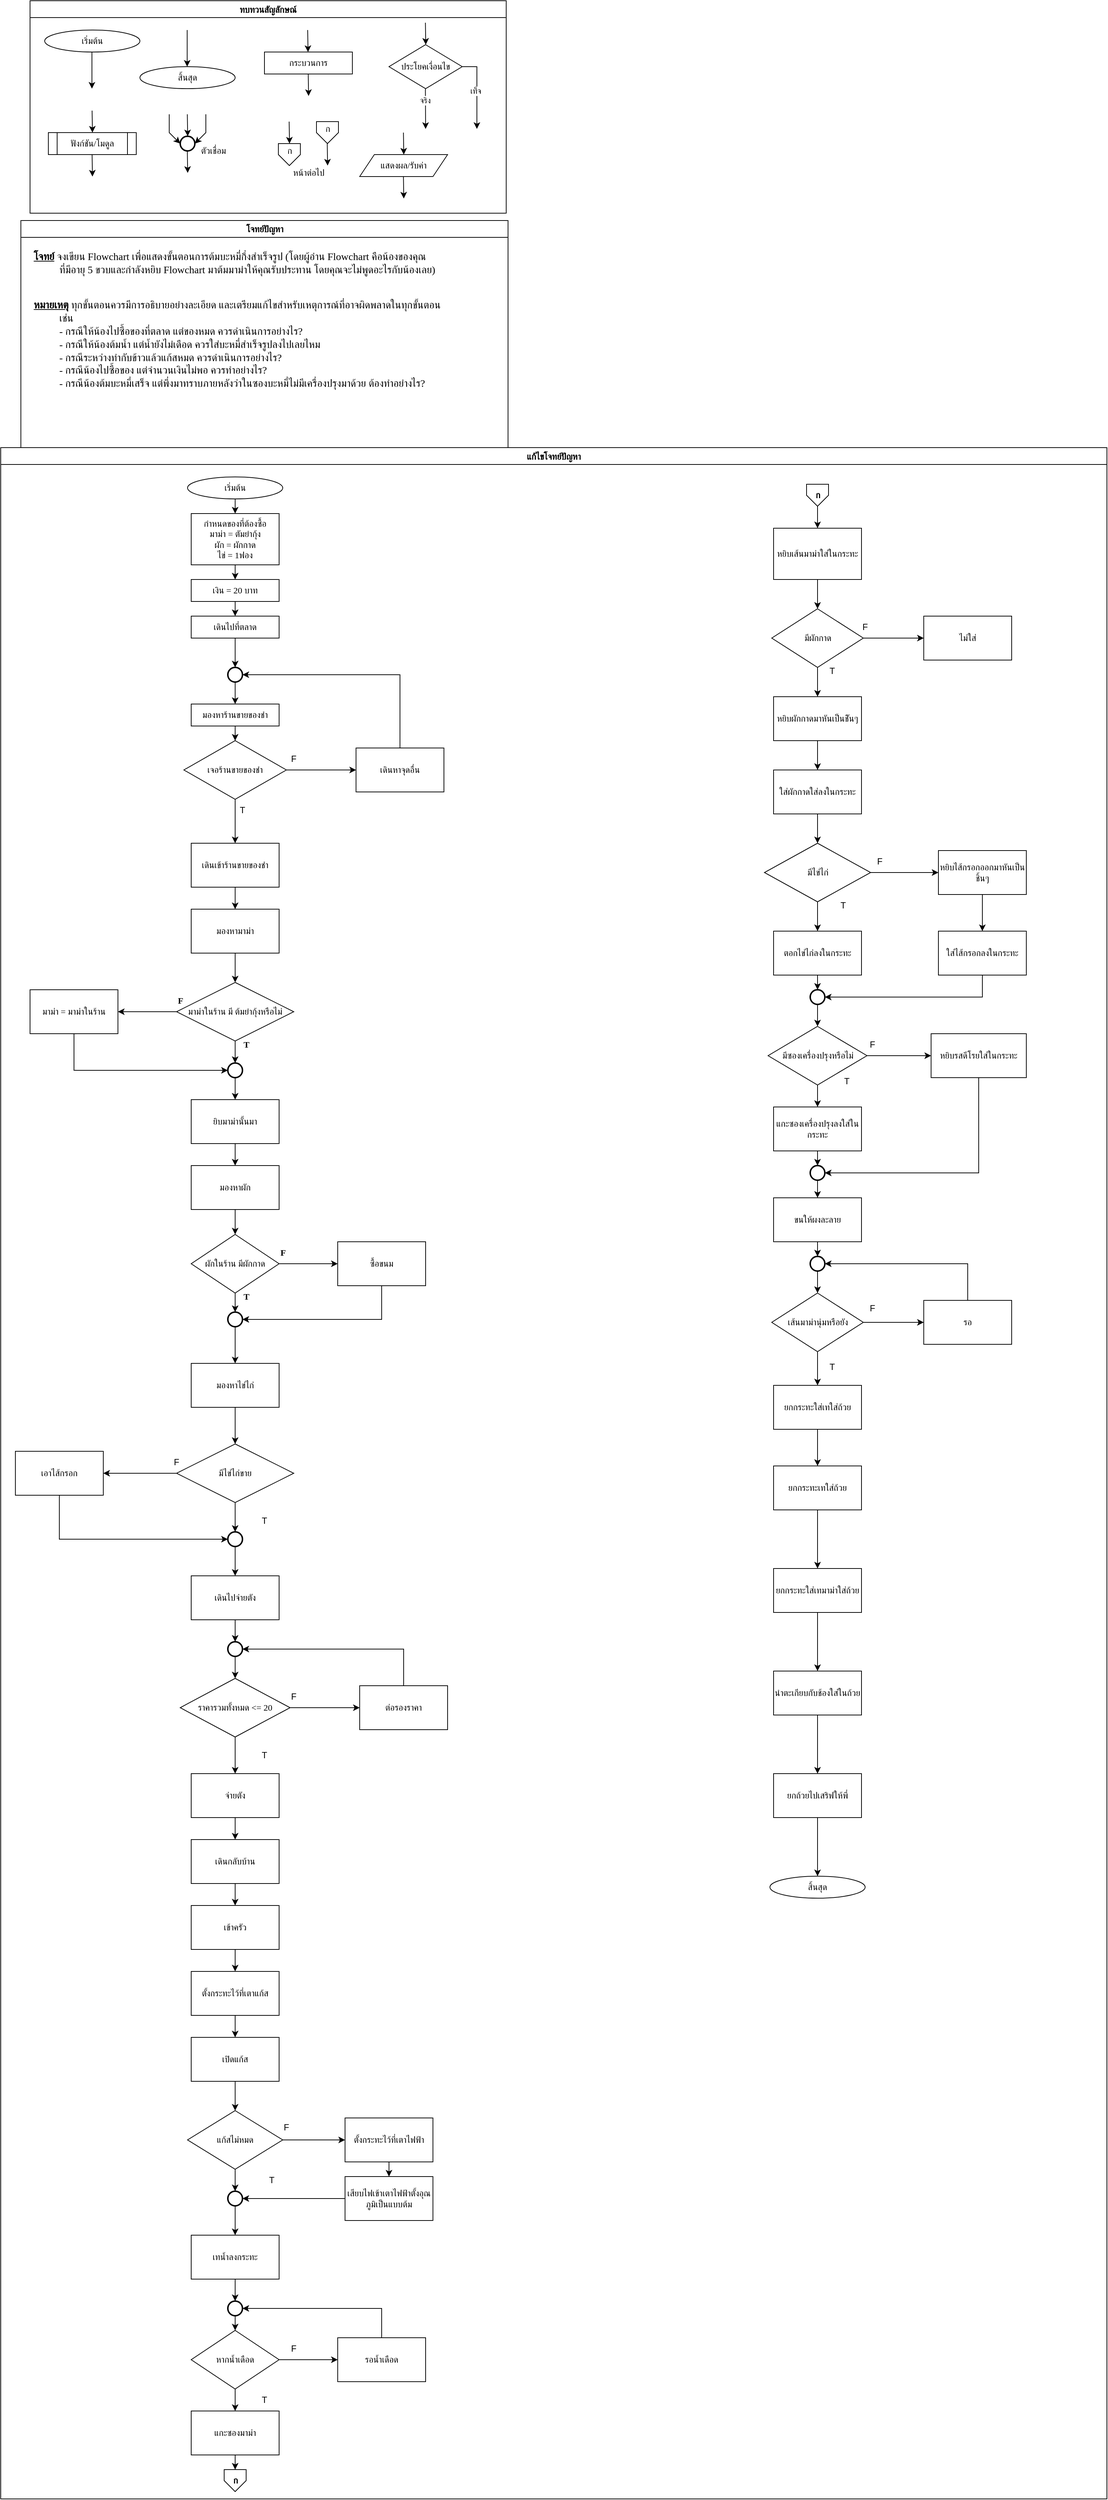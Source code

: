 <mxfile version="28.0.3">
  <diagram id="C5RBs43oDa-KdzZeNtuy" name="Page-1">
    <mxGraphModel dx="2790" dy="783" grid="1" gridSize="10" guides="1" tooltips="1" connect="1" arrows="1" fold="1" page="1" pageScale="1" pageWidth="827" pageHeight="1169" math="0" shadow="0">
      <root>
        <mxCell id="WIyWlLk6GJQsqaUBKTNV-0" />
        <mxCell id="WIyWlLk6GJQsqaUBKTNV-1" parent="WIyWlLk6GJQsqaUBKTNV-0" />
        <mxCell id="M7CGMbNuYNeq0SnUNNgH-6" value="ทบทวนสัญลักษณ์" style="swimlane;fontFamily=Sarabun;fontSource=https%3A%2F%2Ffonts.googleapis.com%2Fcss%3Ffamily%3DSarabun;" parent="WIyWlLk6GJQsqaUBKTNV-1" vertex="1">
          <mxGeometry x="-720" y="20" width="650" height="290" as="geometry" />
        </mxCell>
        <mxCell id="M7CGMbNuYNeq0SnUNNgH-2" value="&lt;font data-font-src=&quot;https://fonts.googleapis.com/css?family=Sarabun&quot; face=&quot;Sarabun&quot;&gt;เริ่มต้น&lt;/font&gt;" style="ellipse;whiteSpace=wrap;html=1;" parent="M7CGMbNuYNeq0SnUNNgH-6" vertex="1">
          <mxGeometry x="20" y="40" width="130" height="30" as="geometry" />
        </mxCell>
        <mxCell id="M7CGMbNuYNeq0SnUNNgH-5" value="" style="endArrow=classic;html=1;rounded=0;" parent="M7CGMbNuYNeq0SnUNNgH-6" edge="1">
          <mxGeometry width="50" height="50" relative="1" as="geometry">
            <mxPoint x="84.5" y="70" as="sourcePoint" />
            <mxPoint x="84.5" y="120" as="targetPoint" />
          </mxGeometry>
        </mxCell>
        <mxCell id="M7CGMbNuYNeq0SnUNNgH-3" value="&lt;font face=&quot;Sarabun&quot;&gt;สิ้นสุด&lt;/font&gt;" style="ellipse;whiteSpace=wrap;html=1;" parent="M7CGMbNuYNeq0SnUNNgH-6" vertex="1">
          <mxGeometry x="150" y="90" width="130" height="30" as="geometry" />
        </mxCell>
        <mxCell id="M7CGMbNuYNeq0SnUNNgH-4" value="" style="endArrow=classic;html=1;rounded=0;" parent="M7CGMbNuYNeq0SnUNNgH-6" edge="1">
          <mxGeometry width="50" height="50" relative="1" as="geometry">
            <mxPoint x="214.5" y="40" as="sourcePoint" />
            <mxPoint x="214.5" y="90" as="targetPoint" />
          </mxGeometry>
        </mxCell>
        <mxCell id="mvioNwK95yMqdUQ73LqQ-0" value="กระบวนการ" style="rounded=0;whiteSpace=wrap;html=1;fontFamily=Sarabun;fontSource=https%3A%2F%2Ffonts.googleapis.com%2Fcss%3Ffamily%3DSarabun;" parent="M7CGMbNuYNeq0SnUNNgH-6" vertex="1">
          <mxGeometry x="320" y="70" width="120" height="30" as="geometry" />
        </mxCell>
        <mxCell id="mvioNwK95yMqdUQ73LqQ-1" value="" style="endArrow=classic;html=1;rounded=0;" parent="M7CGMbNuYNeq0SnUNNgH-6" edge="1">
          <mxGeometry width="50" height="50" relative="1" as="geometry">
            <mxPoint x="379" y="40" as="sourcePoint" />
            <mxPoint x="379.5" y="70" as="targetPoint" />
          </mxGeometry>
        </mxCell>
        <mxCell id="mvioNwK95yMqdUQ73LqQ-2" value="" style="endArrow=classic;html=1;rounded=0;" parent="M7CGMbNuYNeq0SnUNNgH-6" edge="1">
          <mxGeometry width="50" height="50" relative="1" as="geometry">
            <mxPoint x="379.75" y="100" as="sourcePoint" />
            <mxPoint x="380.25" y="130" as="targetPoint" />
          </mxGeometry>
        </mxCell>
        <mxCell id="mvioNwK95yMqdUQ73LqQ-3" value="ประโยคเงื่อนไข" style="rhombus;whiteSpace=wrap;html=1;fontFamily=Sarabun;fontSource=https%3A%2F%2Ffonts.googleapis.com%2Fcss%3Ffamily%3DSarabun;" parent="M7CGMbNuYNeq0SnUNNgH-6" vertex="1">
          <mxGeometry x="490" y="60" width="100" height="60" as="geometry" />
        </mxCell>
        <mxCell id="mvioNwK95yMqdUQ73LqQ-4" value="" style="endArrow=classic;html=1;rounded=0;" parent="M7CGMbNuYNeq0SnUNNgH-6" edge="1">
          <mxGeometry width="50" height="50" relative="1" as="geometry">
            <mxPoint x="539.71" y="30" as="sourcePoint" />
            <mxPoint x="540.21" y="60" as="targetPoint" />
          </mxGeometry>
        </mxCell>
        <mxCell id="mvioNwK95yMqdUQ73LqQ-5" value="" style="endArrow=classic;html=1;rounded=0;" parent="M7CGMbNuYNeq0SnUNNgH-6" edge="1">
          <mxGeometry width="50" height="50" relative="1" as="geometry">
            <mxPoint x="539.71" y="120" as="sourcePoint" />
            <mxPoint x="540" y="175" as="targetPoint" />
          </mxGeometry>
        </mxCell>
        <mxCell id="mvioNwK95yMqdUQ73LqQ-7" value="จริง" style="edgeLabel;html=1;align=center;verticalAlign=middle;resizable=0;points=[];fontFamily=Sarabun;fontSource=https%3A%2F%2Ffonts.googleapis.com%2Fcss%3Ffamily%3DSarabun;" parent="mvioNwK95yMqdUQ73LqQ-5" vertex="1" connectable="0">
          <mxGeometry x="-0.414" y="-1" relative="1" as="geometry">
            <mxPoint as="offset" />
          </mxGeometry>
        </mxCell>
        <mxCell id="mvioNwK95yMqdUQ73LqQ-6" value="" style="endArrow=classic;html=1;rounded=0;exitX=1;exitY=0.5;exitDx=0;exitDy=0;" parent="M7CGMbNuYNeq0SnUNNgH-6" source="mvioNwK95yMqdUQ73LqQ-3" edge="1">
          <mxGeometry width="50" height="50" relative="1" as="geometry">
            <mxPoint x="620" y="95" as="sourcePoint" />
            <mxPoint x="610" y="175" as="targetPoint" />
            <Array as="points">
              <mxPoint x="610" y="90" />
            </Array>
          </mxGeometry>
        </mxCell>
        <mxCell id="mvioNwK95yMqdUQ73LqQ-8" value="&lt;font data-font-src=&quot;https://fonts.googleapis.com/css?family=Sarabun&quot; face=&quot;Sarabun&quot;&gt;เท็จ&lt;/font&gt;" style="edgeLabel;html=1;align=center;verticalAlign=middle;resizable=0;points=[];" parent="mvioNwK95yMqdUQ73LqQ-6" vertex="1" connectable="0">
          <mxGeometry x="-0.002" y="-2" relative="1" as="geometry">
            <mxPoint as="offset" />
          </mxGeometry>
        </mxCell>
        <mxCell id="mvioNwK95yMqdUQ73LqQ-9" value="&lt;font data-font-src=&quot;https://fonts.googleapis.com/css?family=Sarabun&quot; face=&quot;Sarabun&quot;&gt;ฟังก์ชัน/โมดูล&lt;/font&gt;" style="shape=process;whiteSpace=wrap;html=1;backgroundOutline=1;" parent="M7CGMbNuYNeq0SnUNNgH-6" vertex="1">
          <mxGeometry x="25" y="180" width="120" height="30" as="geometry" />
        </mxCell>
        <mxCell id="mvioNwK95yMqdUQ73LqQ-11" value="" style="endArrow=classic;html=1;rounded=0;" parent="M7CGMbNuYNeq0SnUNNgH-6" edge="1">
          <mxGeometry width="50" height="50" relative="1" as="geometry">
            <mxPoint x="84.71" y="150" as="sourcePoint" />
            <mxPoint x="85.21" y="180" as="targetPoint" />
          </mxGeometry>
        </mxCell>
        <mxCell id="mvioNwK95yMqdUQ73LqQ-12" value="" style="endArrow=classic;html=1;rounded=0;" parent="M7CGMbNuYNeq0SnUNNgH-6" edge="1">
          <mxGeometry width="50" height="50" relative="1" as="geometry">
            <mxPoint x="84.71" y="210" as="sourcePoint" />
            <mxPoint x="85.21" y="240" as="targetPoint" />
          </mxGeometry>
        </mxCell>
        <mxCell id="mvioNwK95yMqdUQ73LqQ-13" value="" style="strokeWidth=2;html=1;shape=mxgraph.flowchart.start_2;whiteSpace=wrap;" parent="M7CGMbNuYNeq0SnUNNgH-6" vertex="1">
          <mxGeometry x="205" y="185" width="20" height="20" as="geometry" />
        </mxCell>
        <mxCell id="mvioNwK95yMqdUQ73LqQ-16" value="" style="endArrow=classic;html=1;rounded=0;" parent="M7CGMbNuYNeq0SnUNNgH-6" edge="1">
          <mxGeometry width="50" height="50" relative="1" as="geometry">
            <mxPoint x="214.71" y="155" as="sourcePoint" />
            <mxPoint x="215.21" y="185" as="targetPoint" />
          </mxGeometry>
        </mxCell>
        <mxCell id="mvioNwK95yMqdUQ73LqQ-17" value="" style="endArrow=classic;html=1;rounded=0;entryX=0;entryY=0.5;entryDx=0;entryDy=0;entryPerimeter=0;" parent="M7CGMbNuYNeq0SnUNNgH-6" target="mvioNwK95yMqdUQ73LqQ-13" edge="1">
          <mxGeometry width="50" height="50" relative="1" as="geometry">
            <mxPoint x="190.0" y="155" as="sourcePoint" />
            <mxPoint x="190.5" y="185" as="targetPoint" />
            <Array as="points">
              <mxPoint x="190" y="180" />
            </Array>
          </mxGeometry>
        </mxCell>
        <mxCell id="mvioNwK95yMqdUQ73LqQ-18" value="" style="endArrow=classic;html=1;rounded=0;entryX=1;entryY=0.5;entryDx=0;entryDy=0;entryPerimeter=0;" parent="M7CGMbNuYNeq0SnUNNgH-6" target="mvioNwK95yMqdUQ73LqQ-13" edge="1">
          <mxGeometry width="50" height="50" relative="1" as="geometry">
            <mxPoint x="240.0" y="155" as="sourcePoint" />
            <mxPoint x="240.5" y="185" as="targetPoint" />
            <Array as="points">
              <mxPoint x="240" y="180" />
            </Array>
          </mxGeometry>
        </mxCell>
        <mxCell id="mvioNwK95yMqdUQ73LqQ-19" value="" style="endArrow=classic;html=1;rounded=0;" parent="M7CGMbNuYNeq0SnUNNgH-6" edge="1">
          <mxGeometry width="50" height="50" relative="1" as="geometry">
            <mxPoint x="214.71" y="205" as="sourcePoint" />
            <mxPoint x="215.21" y="235" as="targetPoint" />
          </mxGeometry>
        </mxCell>
        <mxCell id="mvioNwK95yMqdUQ73LqQ-20" value="&lt;font data-font-src=&quot;https://fonts.googleapis.com/css?family=Sarabun&quot; face=&quot;Sarabun&quot;&gt;ตัวเชื่อม&lt;/font&gt;" style="text;html=1;align=center;verticalAlign=middle;resizable=0;points=[];autosize=1;strokeColor=none;fillColor=none;" parent="M7CGMbNuYNeq0SnUNNgH-6" vertex="1">
          <mxGeometry x="220" y="190" width="60" height="30" as="geometry" />
        </mxCell>
        <mxCell id="mvioNwK95yMqdUQ73LqQ-25" value="" style="endArrow=classic;html=1;rounded=0;" parent="M7CGMbNuYNeq0SnUNNgH-6" edge="1">
          <mxGeometry width="50" height="50" relative="1" as="geometry">
            <mxPoint x="353.71" y="165" as="sourcePoint" />
            <mxPoint x="354.21" y="195" as="targetPoint" />
          </mxGeometry>
        </mxCell>
        <mxCell id="mvioNwK95yMqdUQ73LqQ-21" value="" style="verticalLabelPosition=bottom;verticalAlign=top;html=1;shape=offPageConnector;rounded=0;size=0.5;" parent="M7CGMbNuYNeq0SnUNNgH-6" vertex="1">
          <mxGeometry x="339" y="195" width="30" height="30" as="geometry" />
        </mxCell>
        <mxCell id="mvioNwK95yMqdUQ73LqQ-26" value="" style="endArrow=classic;html=1;rounded=0;" parent="M7CGMbNuYNeq0SnUNNgH-6" edge="1">
          <mxGeometry width="50" height="50" relative="1" as="geometry">
            <mxPoint x="405.71" y="195" as="sourcePoint" />
            <mxPoint x="406.21" y="225" as="targetPoint" />
          </mxGeometry>
        </mxCell>
        <mxCell id="mvioNwK95yMqdUQ73LqQ-27" value="" style="verticalLabelPosition=bottom;verticalAlign=top;html=1;shape=offPageConnector;rounded=0;size=0.5;" parent="M7CGMbNuYNeq0SnUNNgH-6" vertex="1">
          <mxGeometry x="391" y="165" width="30" height="30" as="geometry" />
        </mxCell>
        <mxCell id="mvioNwK95yMqdUQ73LqQ-28" value="หน้าต่อไป" style="text;html=1;align=center;verticalAlign=middle;resizable=0;points=[];autosize=1;strokeColor=none;fillColor=none;fontFamily=Sarabun;fontSource=https%3A%2F%2Ffonts.googleapis.com%2Fcss%3Ffamily%3DSarabun;" parent="M7CGMbNuYNeq0SnUNNgH-6" vertex="1">
          <mxGeometry x="345" y="220" width="70" height="30" as="geometry" />
        </mxCell>
        <mxCell id="mvioNwK95yMqdUQ73LqQ-29" value="ก" style="text;html=1;align=center;verticalAlign=middle;resizable=0;points=[];autosize=1;strokeColor=none;fillColor=none;fontFamily=Sarabun;fontSource=https%3A%2F%2Ffonts.googleapis.com%2Fcss%3Ffamily%3DSarabun;" parent="M7CGMbNuYNeq0SnUNNgH-6" vertex="1">
          <mxGeometry x="339" y="190" width="30" height="30" as="geometry" />
        </mxCell>
        <mxCell id="mvioNwK95yMqdUQ73LqQ-30" value="ก" style="text;html=1;align=center;verticalAlign=middle;resizable=0;points=[];autosize=1;strokeColor=none;fillColor=none;fontFamily=Sarabun;fontSource=https%3A%2F%2Ffonts.googleapis.com%2Fcss%3Ffamily%3DSarabun;" parent="M7CGMbNuYNeq0SnUNNgH-6" vertex="1">
          <mxGeometry x="391" y="160" width="30" height="30" as="geometry" />
        </mxCell>
        <mxCell id="mvioNwK95yMqdUQ73LqQ-32" value="แสดงผล/รับค่า" style="shape=parallelogram;perimeter=parallelogramPerimeter;whiteSpace=wrap;html=1;fixedSize=1;fontFamily=Sarabun;fontSource=https%3A%2F%2Ffonts.googleapis.com%2Fcss%3Ffamily%3DSarabun;" parent="M7CGMbNuYNeq0SnUNNgH-6" vertex="1">
          <mxGeometry x="450" y="210" width="120" height="30" as="geometry" />
        </mxCell>
        <mxCell id="mvioNwK95yMqdUQ73LqQ-33" value="" style="endArrow=classic;html=1;rounded=0;" parent="M7CGMbNuYNeq0SnUNNgH-6" edge="1">
          <mxGeometry width="50" height="50" relative="1" as="geometry">
            <mxPoint x="509.71" y="180" as="sourcePoint" />
            <mxPoint x="510.21" y="210" as="targetPoint" />
          </mxGeometry>
        </mxCell>
        <mxCell id="mvioNwK95yMqdUQ73LqQ-34" value="" style="endArrow=classic;html=1;rounded=0;" parent="M7CGMbNuYNeq0SnUNNgH-6" edge="1">
          <mxGeometry width="50" height="50" relative="1" as="geometry">
            <mxPoint x="509.71" y="240" as="sourcePoint" />
            <mxPoint x="510.21" y="270" as="targetPoint" />
          </mxGeometry>
        </mxCell>
        <mxCell id="mvioNwK95yMqdUQ73LqQ-36" value="แก้ไขโจทย์ปัญหา" style="swimlane;fontFamily=Sarabun;fontSource=https%3A%2F%2Ffonts.googleapis.com%2Fcss%3Ffamily%3DSarabun;movable=1;resizable=1;rotatable=1;deletable=1;editable=1;locked=0;connectable=1;" parent="WIyWlLk6GJQsqaUBKTNV-1" vertex="1">
          <mxGeometry x="-760" y="630" width="1510" height="2800" as="geometry" />
        </mxCell>
        <mxCell id="Sg2g_KQ4mxl8zUknpwYj-38" style="edgeStyle=orthogonalEdgeStyle;rounded=0;orthogonalLoop=1;jettySize=auto;html=1;exitX=0.5;exitY=1;exitDx=0;exitDy=0;entryX=0.5;entryY=0;entryDx=0;entryDy=0;fontFamily=Sarabun;fontSource=https%3A%2F%2Ffonts.googleapis.com%2Fcss%3Ffamily%3DSarabun;fontSize=12;fontColor=default;fontStyle=1;resizable=1;" edge="1" parent="mvioNwK95yMqdUQ73LqQ-36" source="mvioNwK95yMqdUQ73LqQ-35" target="Sg2g_KQ4mxl8zUknpwYj-0">
          <mxGeometry relative="1" as="geometry" />
        </mxCell>
        <mxCell id="mvioNwK95yMqdUQ73LqQ-35" value="&lt;font data-font-src=&quot;https://fonts.googleapis.com/css?family=Sarabun&quot; face=&quot;Sarabun&quot;&gt;เริ่มต้น&lt;/font&gt;" style="ellipse;whiteSpace=wrap;html=1;" parent="mvioNwK95yMqdUQ73LqQ-36" vertex="1">
          <mxGeometry x="255" y="40" width="130" height="30" as="geometry" />
        </mxCell>
        <mxCell id="mvioNwK95yMqdUQ73LqQ-69" value="&lt;font face=&quot;Sarabun&quot;&gt;สิ้นสุด&lt;/font&gt;" style="ellipse;whiteSpace=wrap;html=1;" parent="mvioNwK95yMqdUQ73LqQ-36" vertex="1">
          <mxGeometry x="1050" y="1950" width="130" height="30" as="geometry" />
        </mxCell>
        <mxCell id="Sg2g_KQ4mxl8zUknpwYj-39" style="edgeStyle=orthogonalEdgeStyle;rounded=0;orthogonalLoop=1;jettySize=auto;html=1;exitX=0.5;exitY=1;exitDx=0;exitDy=0;entryX=0.5;entryY=0;entryDx=0;entryDy=0;fontFamily=Sarabun;fontSource=https%3A%2F%2Ffonts.googleapis.com%2Fcss%3Ffamily%3DSarabun;fontSize=12;fontColor=default;fontStyle=1;resizable=1;" edge="1" parent="mvioNwK95yMqdUQ73LqQ-36" source="Sg2g_KQ4mxl8zUknpwYj-0" target="Sg2g_KQ4mxl8zUknpwYj-1">
          <mxGeometry relative="1" as="geometry" />
        </mxCell>
        <mxCell id="Sg2g_KQ4mxl8zUknpwYj-0" value="กำหนดของที่ต้องซื้อ&lt;div&gt;มาม่า = ตัมยำกุ้ง&lt;/div&gt;&lt;div&gt;ผัก = ผักกาด&lt;/div&gt;&lt;div&gt;ไข่ = 1ฟอง&lt;/div&gt;" style="rounded=0;whiteSpace=wrap;html=1;fontFamily=Sarabun;fontSource=https%3A%2F%2Ffonts.googleapis.com%2Fcss%3Ffamily%3DSarabun;" vertex="1" parent="mvioNwK95yMqdUQ73LqQ-36">
          <mxGeometry x="260" y="90" width="120" height="70" as="geometry" />
        </mxCell>
        <mxCell id="Sg2g_KQ4mxl8zUknpwYj-40" style="edgeStyle=orthogonalEdgeStyle;rounded=0;orthogonalLoop=1;jettySize=auto;html=1;exitX=0.5;exitY=1;exitDx=0;exitDy=0;entryX=0.5;entryY=0;entryDx=0;entryDy=0;fontFamily=Sarabun;fontSource=https%3A%2F%2Ffonts.googleapis.com%2Fcss%3Ffamily%3DSarabun;fontSize=12;fontColor=default;fontStyle=1;resizable=1;" edge="1" parent="mvioNwK95yMqdUQ73LqQ-36" source="Sg2g_KQ4mxl8zUknpwYj-1" target="Sg2g_KQ4mxl8zUknpwYj-2">
          <mxGeometry relative="1" as="geometry" />
        </mxCell>
        <mxCell id="Sg2g_KQ4mxl8zUknpwYj-1" value="เงิน = 20 บาท" style="rounded=0;whiteSpace=wrap;html=1;fontFamily=Sarabun;fontSource=https%3A%2F%2Ffonts.googleapis.com%2Fcss%3Ffamily%3DSarabun;" vertex="1" parent="mvioNwK95yMqdUQ73LqQ-36">
          <mxGeometry x="260" y="180" width="120" height="30" as="geometry" />
        </mxCell>
        <mxCell id="Sg2g_KQ4mxl8zUknpwYj-2" value="เดินไปที่ตลาด" style="rounded=0;whiteSpace=wrap;html=1;fontFamily=Sarabun;fontSource=https%3A%2F%2Ffonts.googleapis.com%2Fcss%3Ffamily%3DSarabun;" vertex="1" parent="mvioNwK95yMqdUQ73LqQ-36">
          <mxGeometry x="260" y="230" width="120" height="30" as="geometry" />
        </mxCell>
        <mxCell id="Sg2g_KQ4mxl8zUknpwYj-7" value="" style="edgeStyle=orthogonalEdgeStyle;rounded=0;orthogonalLoop=1;jettySize=auto;html=1;" edge="1" parent="mvioNwK95yMqdUQ73LqQ-36" source="Sg2g_KQ4mxl8zUknpwYj-3" target="Sg2g_KQ4mxl8zUknpwYj-6">
          <mxGeometry relative="1" as="geometry" />
        </mxCell>
        <mxCell id="Sg2g_KQ4mxl8zUknpwYj-3" value="มองหาร้านขายของชำ" style="rounded=0;whiteSpace=wrap;html=1;fontFamily=Sarabun;fontSource=https%3A%2F%2Ffonts.googleapis.com%2Fcss%3Ffamily%3DSarabun;" vertex="1" parent="mvioNwK95yMqdUQ73LqQ-36">
          <mxGeometry x="260" y="350" width="120" height="30" as="geometry" />
        </mxCell>
        <mxCell id="Sg2g_KQ4mxl8zUknpwYj-9" value="" style="edgeStyle=orthogonalEdgeStyle;rounded=0;orthogonalLoop=1;jettySize=auto;html=1;" edge="1" parent="mvioNwK95yMqdUQ73LqQ-36" source="Sg2g_KQ4mxl8zUknpwYj-6" target="Sg2g_KQ4mxl8zUknpwYj-8">
          <mxGeometry relative="1" as="geometry" />
        </mxCell>
        <mxCell id="Sg2g_KQ4mxl8zUknpwYj-18" value="" style="edgeStyle=orthogonalEdgeStyle;rounded=0;orthogonalLoop=1;jettySize=auto;html=1;" edge="1" parent="mvioNwK95yMqdUQ73LqQ-36" source="Sg2g_KQ4mxl8zUknpwYj-6" target="Sg2g_KQ4mxl8zUknpwYj-17">
          <mxGeometry relative="1" as="geometry" />
        </mxCell>
        <mxCell id="Sg2g_KQ4mxl8zUknpwYj-6" value="เจอร้านขายของชำ" style="rhombus;whiteSpace=wrap;html=1;fontFamily=Sarabun;rounded=0;fontSource=https%3A%2F%2Ffonts.googleapis.com%2Fcss%3Ffamily%3DSarabun;" vertex="1" parent="mvioNwK95yMqdUQ73LqQ-36">
          <mxGeometry x="250" y="400" width="140" height="80" as="geometry" />
        </mxCell>
        <mxCell id="Sg2g_KQ4mxl8zUknpwYj-10" style="edgeStyle=orthogonalEdgeStyle;rounded=0;orthogonalLoop=1;jettySize=auto;html=1;entryX=1;entryY=0.5;entryDx=0;entryDy=0;exitX=0.5;exitY=0;exitDx=0;exitDy=0;entryPerimeter=0;" edge="1" parent="mvioNwK95yMqdUQ73LqQ-36" source="Sg2g_KQ4mxl8zUknpwYj-8" target="Sg2g_KQ4mxl8zUknpwYj-11">
          <mxGeometry relative="1" as="geometry" />
        </mxCell>
        <mxCell id="Sg2g_KQ4mxl8zUknpwYj-8" value="เดินหาจุดอื่น" style="whiteSpace=wrap;html=1;fontFamily=Sarabun;rounded=0;fontSource=https%3A%2F%2Ffonts.googleapis.com%2Fcss%3Ffamily%3DSarabun;" vertex="1" parent="mvioNwK95yMqdUQ73LqQ-36">
          <mxGeometry x="485" y="410" width="120" height="60" as="geometry" />
        </mxCell>
        <mxCell id="Sg2g_KQ4mxl8zUknpwYj-15" style="edgeStyle=orthogonalEdgeStyle;rounded=0;orthogonalLoop=1;jettySize=auto;html=1;exitX=0.5;exitY=1;exitDx=0;exitDy=0;exitPerimeter=0;entryX=0.5;entryY=0;entryDx=0;entryDy=0;" edge="1" parent="mvioNwK95yMqdUQ73LqQ-36" source="Sg2g_KQ4mxl8zUknpwYj-11" target="Sg2g_KQ4mxl8zUknpwYj-3">
          <mxGeometry relative="1" as="geometry" />
        </mxCell>
        <mxCell id="Sg2g_KQ4mxl8zUknpwYj-11" value="" style="strokeWidth=2;html=1;shape=mxgraph.flowchart.start_2;whiteSpace=wrap;" vertex="1" parent="mvioNwK95yMqdUQ73LqQ-36">
          <mxGeometry x="310" y="300" width="20" height="20" as="geometry" />
        </mxCell>
        <mxCell id="Sg2g_KQ4mxl8zUknpwYj-14" style="edgeStyle=orthogonalEdgeStyle;rounded=0;orthogonalLoop=1;jettySize=auto;html=1;exitX=0.5;exitY=1;exitDx=0;exitDy=0;entryX=0.5;entryY=0;entryDx=0;entryDy=0;entryPerimeter=0;" edge="1" parent="mvioNwK95yMqdUQ73LqQ-36" source="Sg2g_KQ4mxl8zUknpwYj-2" target="Sg2g_KQ4mxl8zUknpwYj-11">
          <mxGeometry relative="1" as="geometry" />
        </mxCell>
        <mxCell id="Sg2g_KQ4mxl8zUknpwYj-24" value="" style="edgeStyle=orthogonalEdgeStyle;rounded=0;orthogonalLoop=1;jettySize=auto;html=1;" edge="1" parent="mvioNwK95yMqdUQ73LqQ-36" source="Sg2g_KQ4mxl8zUknpwYj-17" target="Sg2g_KQ4mxl8zUknpwYj-23">
          <mxGeometry relative="1" as="geometry" />
        </mxCell>
        <mxCell id="Sg2g_KQ4mxl8zUknpwYj-17" value="เดินเข้าร้านขายของชำ" style="whiteSpace=wrap;html=1;fontFamily=Sarabun;rounded=0;fontSource=https%3A%2F%2Ffonts.googleapis.com%2Fcss%3Ffamily%3DSarabun;" vertex="1" parent="mvioNwK95yMqdUQ73LqQ-36">
          <mxGeometry x="260" y="540" width="120" height="60" as="geometry" />
        </mxCell>
        <mxCell id="Sg2g_KQ4mxl8zUknpwYj-19" value="F" style="text;html=1;align=center;verticalAlign=middle;whiteSpace=wrap;rounded=0;" vertex="1" parent="mvioNwK95yMqdUQ73LqQ-36">
          <mxGeometry x="370" y="410" width="60" height="30" as="geometry" />
        </mxCell>
        <mxCell id="Sg2g_KQ4mxl8zUknpwYj-20" value="T" style="text;html=1;align=center;verticalAlign=middle;whiteSpace=wrap;rounded=0;" vertex="1" parent="mvioNwK95yMqdUQ73LqQ-36">
          <mxGeometry x="300" y="480" width="60" height="30" as="geometry" />
        </mxCell>
        <mxCell id="Sg2g_KQ4mxl8zUknpwYj-26" value="" style="edgeStyle=orthogonalEdgeStyle;rounded=0;orthogonalLoop=1;jettySize=auto;html=1;" edge="1" parent="mvioNwK95yMqdUQ73LqQ-36" source="Sg2g_KQ4mxl8zUknpwYj-23" target="Sg2g_KQ4mxl8zUknpwYj-25">
          <mxGeometry relative="1" as="geometry" />
        </mxCell>
        <mxCell id="Sg2g_KQ4mxl8zUknpwYj-23" value="มองหามาม่า" style="whiteSpace=wrap;html=1;fontFamily=Sarabun;rounded=0;fontSource=https%3A%2F%2Ffonts.googleapis.com%2Fcss%3Ffamily%3DSarabun;" vertex="1" parent="mvioNwK95yMqdUQ73LqQ-36">
          <mxGeometry x="260" y="630" width="120" height="60" as="geometry" />
        </mxCell>
        <mxCell id="Sg2g_KQ4mxl8zUknpwYj-28" value="" style="edgeStyle=orthogonalEdgeStyle;rounded=0;orthogonalLoop=1;jettySize=auto;html=1;" edge="1" parent="mvioNwK95yMqdUQ73LqQ-36" source="Sg2g_KQ4mxl8zUknpwYj-25" target="Sg2g_KQ4mxl8zUknpwYj-27">
          <mxGeometry relative="1" as="geometry" />
        </mxCell>
        <mxCell id="Sg2g_KQ4mxl8zUknpwYj-32" value="" style="edgeStyle=orthogonalEdgeStyle;rounded=0;orthogonalLoop=1;jettySize=auto;html=1;" edge="1" parent="mvioNwK95yMqdUQ73LqQ-36" source="Sg2g_KQ4mxl8zUknpwYj-33" target="Sg2g_KQ4mxl8zUknpwYj-31">
          <mxGeometry relative="1" as="geometry" />
        </mxCell>
        <mxCell id="Sg2g_KQ4mxl8zUknpwYj-25" value="มาม่าในร้าน มี ต้มยำกุ้งหรือไม่" style="rhombus;whiteSpace=wrap;html=1;fontFamily=Sarabun;rounded=0;fontSource=https%3A%2F%2Ffonts.googleapis.com%2Fcss%3Ffamily%3DSarabun;" vertex="1" parent="mvioNwK95yMqdUQ73LqQ-36">
          <mxGeometry x="240" y="730" width="160" height="80" as="geometry" />
        </mxCell>
        <mxCell id="Sg2g_KQ4mxl8zUknpwYj-27" value="มาม่า = มาม่าในร้าน" style="whiteSpace=wrap;html=1;fontFamily=Sarabun;rounded=0;fontSource=https%3A%2F%2Ffonts.googleapis.com%2Fcss%3Ffamily%3DSarabun;" vertex="1" parent="mvioNwK95yMqdUQ73LqQ-36">
          <mxGeometry x="40" y="740" width="120" height="60" as="geometry" />
        </mxCell>
        <mxCell id="Sg2g_KQ4mxl8zUknpwYj-37" value="" style="edgeStyle=orthogonalEdgeStyle;rounded=0;orthogonalLoop=1;jettySize=auto;html=1;fontFamily=Sarabun;fontSource=https%3A%2F%2Ffonts.googleapis.com%2Fcss%3Ffamily%3DSarabun;fontSize=12;fontColor=default;fontStyle=1;resizable=1;" edge="1" parent="mvioNwK95yMqdUQ73LqQ-36" source="Sg2g_KQ4mxl8zUknpwYj-31" target="Sg2g_KQ4mxl8zUknpwYj-36">
          <mxGeometry relative="1" as="geometry" />
        </mxCell>
        <mxCell id="Sg2g_KQ4mxl8zUknpwYj-31" value="ยิบมาม่านั้นมา" style="whiteSpace=wrap;html=1;fontFamily=Sarabun;rounded=0;fontSource=https%3A%2F%2Ffonts.googleapis.com%2Fcss%3Ffamily%3DSarabun;" vertex="1" parent="mvioNwK95yMqdUQ73LqQ-36">
          <mxGeometry x="260" y="890" width="120" height="60" as="geometry" />
        </mxCell>
        <mxCell id="Sg2g_KQ4mxl8zUknpwYj-33" value="" style="strokeWidth=2;html=1;shape=mxgraph.flowchart.start_2;whiteSpace=wrap;" vertex="1" parent="mvioNwK95yMqdUQ73LqQ-36">
          <mxGeometry x="310" y="840" width="20" height="20" as="geometry" />
        </mxCell>
        <mxCell id="Sg2g_KQ4mxl8zUknpwYj-34" value="" style="edgeStyle=orthogonalEdgeStyle;rounded=0;orthogonalLoop=1;jettySize=auto;html=1;" edge="1" parent="mvioNwK95yMqdUQ73LqQ-36" source="Sg2g_KQ4mxl8zUknpwYj-25" target="Sg2g_KQ4mxl8zUknpwYj-33">
          <mxGeometry relative="1" as="geometry">
            <mxPoint x="-440" y="1450" as="sourcePoint" />
            <mxPoint x="-440" y="1510" as="targetPoint" />
          </mxGeometry>
        </mxCell>
        <mxCell id="Sg2g_KQ4mxl8zUknpwYj-35" style="edgeStyle=orthogonalEdgeStyle;rounded=0;orthogonalLoop=1;jettySize=auto;html=1;exitX=0.5;exitY=1;exitDx=0;exitDy=0;entryX=0;entryY=0.5;entryDx=0;entryDy=0;entryPerimeter=0;fontFamily=Sarabun;fontSource=https%3A%2F%2Ffonts.googleapis.com%2Fcss%3Ffamily%3DSarabun;fontSize=12;fontColor=default;fontStyle=1;resizable=1;" edge="1" parent="mvioNwK95yMqdUQ73LqQ-36" source="Sg2g_KQ4mxl8zUknpwYj-27" target="Sg2g_KQ4mxl8zUknpwYj-33">
          <mxGeometry relative="1" as="geometry" />
        </mxCell>
        <mxCell id="Sg2g_KQ4mxl8zUknpwYj-44" value="" style="edgeStyle=orthogonalEdgeStyle;rounded=0;orthogonalLoop=1;jettySize=auto;html=1;fontFamily=Sarabun;fontSource=https%3A%2F%2Ffonts.googleapis.com%2Fcss%3Ffamily%3DSarabun;fontSize=12;fontColor=default;fontStyle=1;resizable=1;" edge="1" parent="mvioNwK95yMqdUQ73LqQ-36" source="Sg2g_KQ4mxl8zUknpwYj-36" target="Sg2g_KQ4mxl8zUknpwYj-43">
          <mxGeometry relative="1" as="geometry" />
        </mxCell>
        <mxCell id="Sg2g_KQ4mxl8zUknpwYj-36" value="มองหาผัก" style="whiteSpace=wrap;html=1;fontFamily=Sarabun;rounded=0;fontSource=https%3A%2F%2Ffonts.googleapis.com%2Fcss%3Ffamily%3DSarabun;" vertex="1" parent="mvioNwK95yMqdUQ73LqQ-36">
          <mxGeometry x="260" y="980" width="120" height="60" as="geometry" />
        </mxCell>
        <mxCell id="Sg2g_KQ4mxl8zUknpwYj-48" value="" style="edgeStyle=orthogonalEdgeStyle;rounded=0;orthogonalLoop=1;jettySize=auto;html=1;fontFamily=Sarabun;fontSource=https%3A%2F%2Ffonts.googleapis.com%2Fcss%3Ffamily%3DSarabun;fontSize=12;fontColor=default;fontStyle=1;resizable=1;" edge="1" parent="mvioNwK95yMqdUQ73LqQ-36" source="Sg2g_KQ4mxl8zUknpwYj-43" target="Sg2g_KQ4mxl8zUknpwYj-47">
          <mxGeometry relative="1" as="geometry" />
        </mxCell>
        <mxCell id="Sg2g_KQ4mxl8zUknpwYj-43" value="ผักในร้าน มีผักกาด" style="rhombus;whiteSpace=wrap;html=1;fontFamily=Sarabun;rounded=0;fontSource=https%3A%2F%2Ffonts.googleapis.com%2Fcss%3Ffamily%3DSarabun;" vertex="1" parent="mvioNwK95yMqdUQ73LqQ-36">
          <mxGeometry x="260" y="1074" width="120" height="80" as="geometry" />
        </mxCell>
        <mxCell id="Sg2g_KQ4mxl8zUknpwYj-45" value="F" style="text;html=1;align=center;verticalAlign=middle;resizable=1;points=[];autosize=1;strokeColor=none;fillColor=none;fontFamily=Sarabun;fontSource=https%3A%2F%2Ffonts.googleapis.com%2Fcss%3Ffamily%3DSarabun;fontSize=12;fontColor=default;fontStyle=1;" vertex="1" parent="mvioNwK95yMqdUQ73LqQ-36">
          <mxGeometry x="230" y="740" width="30" height="30" as="geometry" />
        </mxCell>
        <mxCell id="Sg2g_KQ4mxl8zUknpwYj-46" value="T" style="text;html=1;align=center;verticalAlign=middle;resizable=1;points=[];autosize=1;strokeColor=none;fillColor=none;fontFamily=Sarabun;fontSource=https%3A%2F%2Ffonts.googleapis.com%2Fcss%3Ffamily%3DSarabun;fontSize=12;fontColor=default;fontStyle=1;" vertex="1" parent="mvioNwK95yMqdUQ73LqQ-36">
          <mxGeometry x="320" y="800" width="30" height="30" as="geometry" />
        </mxCell>
        <mxCell id="Sg2g_KQ4mxl8zUknpwYj-47" value="ซื้อขนม" style="whiteSpace=wrap;html=1;fontFamily=Sarabun;rounded=0;fontSource=https%3A%2F%2Ffonts.googleapis.com%2Fcss%3Ffamily%3DSarabun;" vertex="1" parent="mvioNwK95yMqdUQ73LqQ-36">
          <mxGeometry x="460" y="1084" width="120" height="60" as="geometry" />
        </mxCell>
        <mxCell id="Sg2g_KQ4mxl8zUknpwYj-59" style="edgeStyle=orthogonalEdgeStyle;rounded=0;orthogonalLoop=1;jettySize=auto;html=1;exitX=0.5;exitY=1;exitDx=0;exitDy=0;exitPerimeter=0;entryX=0.5;entryY=0;entryDx=0;entryDy=0;fontFamily=Sarabun;fontSource=https%3A%2F%2Ffonts.googleapis.com%2Fcss%3Ffamily%3DSarabun;fontSize=12;fontColor=default;fontStyle=1;resizable=1;" edge="1" parent="mvioNwK95yMqdUQ73LqQ-36" source="Sg2g_KQ4mxl8zUknpwYj-51" target="Sg2g_KQ4mxl8zUknpwYj-58">
          <mxGeometry relative="1" as="geometry" />
        </mxCell>
        <mxCell id="Sg2g_KQ4mxl8zUknpwYj-51" value="" style="strokeWidth=2;html=1;shape=mxgraph.flowchart.start_2;whiteSpace=wrap;" vertex="1" parent="mvioNwK95yMqdUQ73LqQ-36">
          <mxGeometry x="310" y="1180" width="20" height="20" as="geometry" />
        </mxCell>
        <mxCell id="Sg2g_KQ4mxl8zUknpwYj-52" style="edgeStyle=orthogonalEdgeStyle;rounded=0;orthogonalLoop=1;jettySize=auto;html=1;exitX=0.5;exitY=1;exitDx=0;exitDy=0;entryX=0.5;entryY=0;entryDx=0;entryDy=0;entryPerimeter=0;fontFamily=Sarabun;fontSource=https%3A%2F%2Ffonts.googleapis.com%2Fcss%3Ffamily%3DSarabun;fontSize=12;fontColor=default;fontStyle=1;resizable=1;" edge="1" parent="mvioNwK95yMqdUQ73LqQ-36" source="Sg2g_KQ4mxl8zUknpwYj-43" target="Sg2g_KQ4mxl8zUknpwYj-51">
          <mxGeometry relative="1" as="geometry" />
        </mxCell>
        <mxCell id="Sg2g_KQ4mxl8zUknpwYj-57" style="edgeStyle=orthogonalEdgeStyle;rounded=0;orthogonalLoop=1;jettySize=auto;html=1;exitX=0.5;exitY=1;exitDx=0;exitDy=0;entryX=1;entryY=0.5;entryDx=0;entryDy=0;entryPerimeter=0;fontFamily=Sarabun;fontSource=https%3A%2F%2Ffonts.googleapis.com%2Fcss%3Ffamily%3DSarabun;fontSize=12;fontColor=default;fontStyle=1;resizable=1;" edge="1" parent="mvioNwK95yMqdUQ73LqQ-36" source="Sg2g_KQ4mxl8zUknpwYj-47" target="Sg2g_KQ4mxl8zUknpwYj-51">
          <mxGeometry relative="1" as="geometry" />
        </mxCell>
        <mxCell id="Sg2g_KQ4mxl8zUknpwYj-63" value="" style="edgeStyle=orthogonalEdgeStyle;rounded=0;orthogonalLoop=1;jettySize=auto;html=1;fontFamily=Sarabun;fontSource=https%3A%2F%2Ffonts.googleapis.com%2Fcss%3Ffamily%3DSarabun;fontSize=12;fontColor=default;fontStyle=1;resizable=1;" edge="1" parent="mvioNwK95yMqdUQ73LqQ-36" source="Sg2g_KQ4mxl8zUknpwYj-58" target="Sg2g_KQ4mxl8zUknpwYj-62">
          <mxGeometry relative="1" as="geometry" />
        </mxCell>
        <mxCell id="Sg2g_KQ4mxl8zUknpwYj-58" value="มองหาไข่ไก่" style="whiteSpace=wrap;html=1;fontFamily=Sarabun;rounded=0;fontSource=https%3A%2F%2Ffonts.googleapis.com%2Fcss%3Ffamily%3DSarabun;" vertex="1" parent="mvioNwK95yMqdUQ73LqQ-36">
          <mxGeometry x="260" y="1250" width="120" height="60" as="geometry" />
        </mxCell>
        <mxCell id="Sg2g_KQ4mxl8zUknpwYj-60" value="F" style="text;html=1;align=center;verticalAlign=middle;resizable=1;points=[];autosize=1;strokeColor=none;fillColor=none;fontFamily=Sarabun;fontSource=https%3A%2F%2Ffonts.googleapis.com%2Fcss%3Ffamily%3DSarabun;fontSize=12;fontColor=default;fontStyle=1;" vertex="1" parent="mvioNwK95yMqdUQ73LqQ-36">
          <mxGeometry x="370" y="1084" width="30" height="30" as="geometry" />
        </mxCell>
        <mxCell id="Sg2g_KQ4mxl8zUknpwYj-61" value="T" style="text;html=1;align=center;verticalAlign=middle;resizable=1;points=[];autosize=1;strokeColor=none;fillColor=none;fontFamily=Sarabun;fontSource=https%3A%2F%2Ffonts.googleapis.com%2Fcss%3Ffamily%3DSarabun;fontSize=12;fontColor=default;fontStyle=1;" vertex="1" parent="mvioNwK95yMqdUQ73LqQ-36">
          <mxGeometry x="320" y="1144" width="30" height="30" as="geometry" />
        </mxCell>
        <mxCell id="Sg2g_KQ4mxl8zUknpwYj-65" style="edgeStyle=orthogonalEdgeStyle;rounded=0;orthogonalLoop=1;jettySize=auto;html=1;exitX=0.5;exitY=1;exitDx=0;exitDy=0;fontFamily=Sarabun;fontSource=https%3A%2F%2Ffonts.googleapis.com%2Fcss%3Ffamily%3DSarabun;fontSize=12;fontColor=default;fontStyle=1;resizable=1;" edge="1" parent="mvioNwK95yMqdUQ73LqQ-36" source="Sg2g_KQ4mxl8zUknpwYj-62" target="Sg2g_KQ4mxl8zUknpwYj-64">
          <mxGeometry relative="1" as="geometry" />
        </mxCell>
        <mxCell id="Sg2g_KQ4mxl8zUknpwYj-67" value="" style="edgeStyle=orthogonalEdgeStyle;rounded=0;orthogonalLoop=1;jettySize=auto;html=1;fontFamily=Sarabun;fontSource=https%3A%2F%2Ffonts.googleapis.com%2Fcss%3Ffamily%3DSarabun;fontSize=12;fontColor=default;fontStyle=1;resizable=1;" edge="1" parent="mvioNwK95yMqdUQ73LqQ-36" source="Sg2g_KQ4mxl8zUknpwYj-62" target="Sg2g_KQ4mxl8zUknpwYj-66">
          <mxGeometry relative="1" as="geometry" />
        </mxCell>
        <mxCell id="Sg2g_KQ4mxl8zUknpwYj-62" value="มีไข่ไก่ขาย" style="rhombus;whiteSpace=wrap;html=1;fontFamily=Sarabun;rounded=0;fontSource=https%3A%2F%2Ffonts.googleapis.com%2Fcss%3Ffamily%3DSarabun;" vertex="1" parent="mvioNwK95yMqdUQ73LqQ-36">
          <mxGeometry x="240" y="1360" width="160" height="80" as="geometry" />
        </mxCell>
        <mxCell id="Sg2g_KQ4mxl8zUknpwYj-69" style="edgeStyle=orthogonalEdgeStyle;rounded=0;orthogonalLoop=1;jettySize=auto;html=1;exitX=0.5;exitY=1;exitDx=0;exitDy=0;exitPerimeter=0;entryX=0.5;entryY=0;entryDx=0;entryDy=0;fontFamily=Sarabun;fontSource=https%3A%2F%2Ffonts.googleapis.com%2Fcss%3Ffamily%3DSarabun;fontSize=12;fontColor=default;fontStyle=1;resizable=1;" edge="1" parent="mvioNwK95yMqdUQ73LqQ-36" source="Sg2g_KQ4mxl8zUknpwYj-64" target="Sg2g_KQ4mxl8zUknpwYj-68">
          <mxGeometry relative="1" as="geometry" />
        </mxCell>
        <mxCell id="Sg2g_KQ4mxl8zUknpwYj-64" value="" style="strokeWidth=2;html=1;shape=mxgraph.flowchart.start_2;whiteSpace=wrap;" vertex="1" parent="mvioNwK95yMqdUQ73LqQ-36">
          <mxGeometry x="310" y="1480" width="20" height="20" as="geometry" />
        </mxCell>
        <mxCell id="Sg2g_KQ4mxl8zUknpwYj-66" value="เอาไส้กรอก" style="whiteSpace=wrap;html=1;fontFamily=Sarabun;rounded=0;fontSource=https%3A%2F%2Ffonts.googleapis.com%2Fcss%3Ffamily%3DSarabun;" vertex="1" parent="mvioNwK95yMqdUQ73LqQ-36">
          <mxGeometry x="20" y="1370" width="120" height="60" as="geometry" />
        </mxCell>
        <mxCell id="Sg2g_KQ4mxl8zUknpwYj-72" value="" style="edgeStyle=orthogonalEdgeStyle;rounded=0;orthogonalLoop=1;jettySize=auto;html=1;fontFamily=Sarabun;fontSource=https%3A%2F%2Ffonts.googleapis.com%2Fcss%3Ffamily%3DSarabun;fontSize=12;fontColor=default;fontStyle=1;resizable=1;" edge="1" parent="mvioNwK95yMqdUQ73LqQ-36" source="Sg2g_KQ4mxl8zUknpwYj-75" target="Sg2g_KQ4mxl8zUknpwYj-71">
          <mxGeometry relative="1" as="geometry" />
        </mxCell>
        <mxCell id="Sg2g_KQ4mxl8zUknpwYj-68" value="เดินไปจ่ายตัง" style="whiteSpace=wrap;html=1;fontFamily=Sarabun;rounded=0;fontSource=https%3A%2F%2Ffonts.googleapis.com%2Fcss%3Ffamily%3DSarabun;" vertex="1" parent="mvioNwK95yMqdUQ73LqQ-36">
          <mxGeometry x="260" y="1540" width="120" height="60" as="geometry" />
        </mxCell>
        <mxCell id="Sg2g_KQ4mxl8zUknpwYj-70" style="edgeStyle=orthogonalEdgeStyle;rounded=0;orthogonalLoop=1;jettySize=auto;html=1;exitX=0.5;exitY=1;exitDx=0;exitDy=0;entryX=0;entryY=0.5;entryDx=0;entryDy=0;entryPerimeter=0;fontFamily=Sarabun;fontSource=https%3A%2F%2Ffonts.googleapis.com%2Fcss%3Ffamily%3DSarabun;fontSize=12;fontColor=default;fontStyle=1;resizable=1;" edge="1" parent="mvioNwK95yMqdUQ73LqQ-36" source="Sg2g_KQ4mxl8zUknpwYj-66" target="Sg2g_KQ4mxl8zUknpwYj-64">
          <mxGeometry relative="1" as="geometry" />
        </mxCell>
        <mxCell id="Sg2g_KQ4mxl8zUknpwYj-74" value="" style="edgeStyle=orthogonalEdgeStyle;rounded=0;orthogonalLoop=1;jettySize=auto;html=1;fontFamily=Sarabun;fontSource=https%3A%2F%2Ffonts.googleapis.com%2Fcss%3Ffamily%3DSarabun;fontSize=12;fontColor=default;fontStyle=1;resizable=1;" edge="1" parent="mvioNwK95yMqdUQ73LqQ-36" source="Sg2g_KQ4mxl8zUknpwYj-71" target="Sg2g_KQ4mxl8zUknpwYj-73">
          <mxGeometry relative="1" as="geometry" />
        </mxCell>
        <mxCell id="Sg2g_KQ4mxl8zUknpwYj-80" value="" style="edgeStyle=orthogonalEdgeStyle;rounded=0;orthogonalLoop=1;jettySize=auto;html=1;fontFamily=Sarabun;fontSource=https%3A%2F%2Ffonts.googleapis.com%2Fcss%3Ffamily%3DSarabun;fontSize=12;fontColor=default;fontStyle=1;resizable=1;" edge="1" parent="mvioNwK95yMqdUQ73LqQ-36" source="Sg2g_KQ4mxl8zUknpwYj-71" target="Sg2g_KQ4mxl8zUknpwYj-79">
          <mxGeometry relative="1" as="geometry" />
        </mxCell>
        <mxCell id="Sg2g_KQ4mxl8zUknpwYj-71" value="ราคารวมทั้งหมด &amp;lt;= 20" style="rhombus;whiteSpace=wrap;html=1;fontFamily=Sarabun;rounded=0;fontSource=https%3A%2F%2Ffonts.googleapis.com%2Fcss%3Ffamily%3DSarabun;" vertex="1" parent="mvioNwK95yMqdUQ73LqQ-36">
          <mxGeometry x="245" y="1680" width="150" height="80" as="geometry" />
        </mxCell>
        <mxCell id="Sg2g_KQ4mxl8zUknpwYj-73" value="ต่อรองราคา" style="whiteSpace=wrap;html=1;fontFamily=Sarabun;rounded=0;fontSource=https%3A%2F%2Ffonts.googleapis.com%2Fcss%3Ffamily%3DSarabun;" vertex="1" parent="mvioNwK95yMqdUQ73LqQ-36">
          <mxGeometry x="490" y="1690" width="120" height="60" as="geometry" />
        </mxCell>
        <mxCell id="Sg2g_KQ4mxl8zUknpwYj-75" value="" style="strokeWidth=2;html=1;shape=mxgraph.flowchart.start_2;whiteSpace=wrap;" vertex="1" parent="mvioNwK95yMqdUQ73LqQ-36">
          <mxGeometry x="310" y="1630" width="20" height="20" as="geometry" />
        </mxCell>
        <mxCell id="Sg2g_KQ4mxl8zUknpwYj-76" value="" style="edgeStyle=orthogonalEdgeStyle;rounded=0;orthogonalLoop=1;jettySize=auto;html=1;fontFamily=Sarabun;fontSource=https%3A%2F%2Ffonts.googleapis.com%2Fcss%3Ffamily%3DSarabun;fontSize=12;fontColor=default;fontStyle=1;resizable=1;" edge="1" parent="mvioNwK95yMqdUQ73LqQ-36" source="Sg2g_KQ4mxl8zUknpwYj-68" target="Sg2g_KQ4mxl8zUknpwYj-75">
          <mxGeometry relative="1" as="geometry">
            <mxPoint x="-440" y="2240" as="sourcePoint" />
            <mxPoint x="-440" y="2320" as="targetPoint" />
          </mxGeometry>
        </mxCell>
        <mxCell id="Sg2g_KQ4mxl8zUknpwYj-77" style="edgeStyle=orthogonalEdgeStyle;rounded=0;orthogonalLoop=1;jettySize=auto;html=1;exitX=0.5;exitY=0;exitDx=0;exitDy=0;entryX=1;entryY=0.5;entryDx=0;entryDy=0;entryPerimeter=0;fontFamily=Sarabun;fontSource=https%3A%2F%2Ffonts.googleapis.com%2Fcss%3Ffamily%3DSarabun;fontSize=12;fontColor=default;fontStyle=1;resizable=1;" edge="1" parent="mvioNwK95yMqdUQ73LqQ-36" source="Sg2g_KQ4mxl8zUknpwYj-73" target="Sg2g_KQ4mxl8zUknpwYj-75">
          <mxGeometry relative="1" as="geometry" />
        </mxCell>
        <mxCell id="Sg2g_KQ4mxl8zUknpwYj-82" value="" style="edgeStyle=orthogonalEdgeStyle;rounded=0;orthogonalLoop=1;jettySize=auto;html=1;fontFamily=Sarabun;fontSource=https%3A%2F%2Ffonts.googleapis.com%2Fcss%3Ffamily%3DSarabun;fontSize=12;fontColor=default;fontStyle=1;resizable=1;" edge="1" parent="mvioNwK95yMqdUQ73LqQ-36" source="Sg2g_KQ4mxl8zUknpwYj-79" target="Sg2g_KQ4mxl8zUknpwYj-81">
          <mxGeometry relative="1" as="geometry" />
        </mxCell>
        <mxCell id="Sg2g_KQ4mxl8zUknpwYj-79" value="จ่ายตัง" style="whiteSpace=wrap;html=1;fontFamily=Sarabun;rounded=0;fontSource=https%3A%2F%2Ffonts.googleapis.com%2Fcss%3Ffamily%3DSarabun;" vertex="1" parent="mvioNwK95yMqdUQ73LqQ-36">
          <mxGeometry x="260" y="1810" width="120" height="60" as="geometry" />
        </mxCell>
        <mxCell id="Sg2g_KQ4mxl8zUknpwYj-84" value="" style="edgeStyle=orthogonalEdgeStyle;rounded=0;orthogonalLoop=1;jettySize=auto;html=1;fontFamily=Sarabun;fontSource=https%3A%2F%2Ffonts.googleapis.com%2Fcss%3Ffamily%3DSarabun;fontSize=12;fontColor=default;fontStyle=1;resizable=1;" edge="1" parent="mvioNwK95yMqdUQ73LqQ-36" source="Sg2g_KQ4mxl8zUknpwYj-81" target="Sg2g_KQ4mxl8zUknpwYj-83">
          <mxGeometry relative="1" as="geometry" />
        </mxCell>
        <mxCell id="Sg2g_KQ4mxl8zUknpwYj-81" value="เดินกลับบ้าน" style="whiteSpace=wrap;html=1;fontFamily=Sarabun;rounded=0;fontSource=https%3A%2F%2Ffonts.googleapis.com%2Fcss%3Ffamily%3DSarabun;" vertex="1" parent="mvioNwK95yMqdUQ73LqQ-36">
          <mxGeometry x="260" y="1900" width="120" height="60" as="geometry" />
        </mxCell>
        <mxCell id="Sg2g_KQ4mxl8zUknpwYj-86" value="" style="edgeStyle=orthogonalEdgeStyle;rounded=0;orthogonalLoop=1;jettySize=auto;html=1;fontFamily=Sarabun;fontSource=https%3A%2F%2Ffonts.googleapis.com%2Fcss%3Ffamily%3DSarabun;fontSize=12;fontColor=default;fontStyle=1;resizable=1;" edge="1" parent="mvioNwK95yMqdUQ73LqQ-36" source="Sg2g_KQ4mxl8zUknpwYj-83" target="Sg2g_KQ4mxl8zUknpwYj-85">
          <mxGeometry relative="1" as="geometry" />
        </mxCell>
        <mxCell id="Sg2g_KQ4mxl8zUknpwYj-83" value="เข้าครัว" style="whiteSpace=wrap;html=1;fontFamily=Sarabun;rounded=0;fontSource=https%3A%2F%2Ffonts.googleapis.com%2Fcss%3Ffamily%3DSarabun;" vertex="1" parent="mvioNwK95yMqdUQ73LqQ-36">
          <mxGeometry x="260" y="1990" width="120" height="60" as="geometry" />
        </mxCell>
        <mxCell id="Sg2g_KQ4mxl8zUknpwYj-88" value="" style="edgeStyle=orthogonalEdgeStyle;rounded=0;orthogonalLoop=1;jettySize=auto;html=1;fontFamily=Sarabun;fontSource=https%3A%2F%2Ffonts.googleapis.com%2Fcss%3Ffamily%3DSarabun;fontSize=12;fontColor=default;fontStyle=1;resizable=1;" edge="1" parent="mvioNwK95yMqdUQ73LqQ-36" source="Sg2g_KQ4mxl8zUknpwYj-85" target="Sg2g_KQ4mxl8zUknpwYj-87">
          <mxGeometry relative="1" as="geometry" />
        </mxCell>
        <mxCell id="Sg2g_KQ4mxl8zUknpwYj-85" value="ตั้งกระทะไว้ที่เตาแก้ส" style="whiteSpace=wrap;html=1;fontFamily=Sarabun;rounded=0;fontSource=https%3A%2F%2Ffonts.googleapis.com%2Fcss%3Ffamily%3DSarabun;" vertex="1" parent="mvioNwK95yMqdUQ73LqQ-36">
          <mxGeometry x="260" y="2080" width="120" height="60" as="geometry" />
        </mxCell>
        <mxCell id="Sg2g_KQ4mxl8zUknpwYj-95" value="" style="edgeStyle=orthogonalEdgeStyle;rounded=0;orthogonalLoop=1;jettySize=auto;html=1;fontFamily=Sarabun;fontSource=https%3A%2F%2Ffonts.googleapis.com%2Fcss%3Ffamily%3DSarabun;fontSize=12;fontColor=default;fontStyle=1;resizable=1;" edge="1" parent="mvioNwK95yMqdUQ73LqQ-36" source="Sg2g_KQ4mxl8zUknpwYj-87" target="Sg2g_KQ4mxl8zUknpwYj-94">
          <mxGeometry relative="1" as="geometry" />
        </mxCell>
        <mxCell id="Sg2g_KQ4mxl8zUknpwYj-87" value="เปิดแก้ส" style="whiteSpace=wrap;html=1;fontFamily=Sarabun;rounded=0;fontSource=https%3A%2F%2Ffonts.googleapis.com%2Fcss%3Ffamily%3DSarabun;" vertex="1" parent="mvioNwK95yMqdUQ73LqQ-36">
          <mxGeometry x="260" y="2170" width="120" height="60" as="geometry" />
        </mxCell>
        <mxCell id="Sg2g_KQ4mxl8zUknpwYj-97" value="" style="edgeStyle=orthogonalEdgeStyle;rounded=0;orthogonalLoop=1;jettySize=auto;html=1;fontFamily=Sarabun;fontSource=https%3A%2F%2Ffonts.googleapis.com%2Fcss%3Ffamily%3DSarabun;fontSize=12;fontColor=default;fontStyle=1;resizable=1;" edge="1" parent="mvioNwK95yMqdUQ73LqQ-36" source="Sg2g_KQ4mxl8zUknpwYj-94" target="Sg2g_KQ4mxl8zUknpwYj-96">
          <mxGeometry relative="1" as="geometry" />
        </mxCell>
        <mxCell id="Sg2g_KQ4mxl8zUknpwYj-103" value="" style="edgeStyle=orthogonalEdgeStyle;rounded=0;orthogonalLoop=1;jettySize=auto;html=1;fontFamily=Sarabun;fontSource=https%3A%2F%2Ffonts.googleapis.com%2Fcss%3Ffamily%3DSarabun;fontSize=12;fontColor=default;fontStyle=1;resizable=1;" edge="1" parent="mvioNwK95yMqdUQ73LqQ-36" source="Sg2g_KQ4mxl8zUknpwYj-104" target="Sg2g_KQ4mxl8zUknpwYj-102">
          <mxGeometry relative="1" as="geometry" />
        </mxCell>
        <mxCell id="Sg2g_KQ4mxl8zUknpwYj-94" value="แก้สไม่หมด" style="rhombus;whiteSpace=wrap;html=1;fontFamily=Sarabun;rounded=0;fontSource=https%3A%2F%2Ffonts.googleapis.com%2Fcss%3Ffamily%3DSarabun;" vertex="1" parent="mvioNwK95yMqdUQ73LqQ-36">
          <mxGeometry x="255" y="2270" width="130" height="80" as="geometry" />
        </mxCell>
        <mxCell id="Sg2g_KQ4mxl8zUknpwYj-99" value="" style="edgeStyle=orthogonalEdgeStyle;rounded=0;orthogonalLoop=1;jettySize=auto;html=1;fontFamily=Sarabun;fontSource=https%3A%2F%2Ffonts.googleapis.com%2Fcss%3Ffamily%3DSarabun;fontSize=12;fontColor=default;fontStyle=1;resizable=1;" edge="1" parent="mvioNwK95yMqdUQ73LqQ-36" source="Sg2g_KQ4mxl8zUknpwYj-96" target="Sg2g_KQ4mxl8zUknpwYj-98">
          <mxGeometry relative="1" as="geometry" />
        </mxCell>
        <mxCell id="Sg2g_KQ4mxl8zUknpwYj-96" value="ตั้งกระทะไว้ที่เตาไฟฟ้า" style="whiteSpace=wrap;html=1;fontFamily=Sarabun;rounded=0;fontSource=https%3A%2F%2Ffonts.googleapis.com%2Fcss%3Ffamily%3DSarabun;" vertex="1" parent="mvioNwK95yMqdUQ73LqQ-36">
          <mxGeometry x="470" y="2280" width="120" height="60" as="geometry" />
        </mxCell>
        <mxCell id="Sg2g_KQ4mxl8zUknpwYj-98" value="เสียบไฟเข้าเตาไฟฟ้าตั้งอุณภูมิเป็นแบบต้ม" style="whiteSpace=wrap;html=1;fontFamily=Sarabun;rounded=0;fontSource=https%3A%2F%2Ffonts.googleapis.com%2Fcss%3Ffamily%3DSarabun;" vertex="1" parent="mvioNwK95yMqdUQ73LqQ-36">
          <mxGeometry x="470" y="2360" width="120" height="60" as="geometry" />
        </mxCell>
        <mxCell id="Sg2g_KQ4mxl8zUknpwYj-114" value="" style="edgeStyle=orthogonalEdgeStyle;rounded=0;orthogonalLoop=1;jettySize=auto;html=1;fontFamily=Sarabun;fontSource=https%3A%2F%2Ffonts.googleapis.com%2Fcss%3Ffamily%3DSarabun;fontSize=12;fontColor=default;fontStyle=1;resizable=1;" edge="1" parent="mvioNwK95yMqdUQ73LqQ-36" source="Sg2g_KQ4mxl8zUknpwYj-117" target="Sg2g_KQ4mxl8zUknpwYj-113">
          <mxGeometry relative="1" as="geometry" />
        </mxCell>
        <mxCell id="Sg2g_KQ4mxl8zUknpwYj-102" value="เทน้ำลงกระทะ" style="whiteSpace=wrap;html=1;fontFamily=Sarabun;rounded=0;fontSource=https%3A%2F%2Ffonts.googleapis.com%2Fcss%3Ffamily%3DSarabun;" vertex="1" parent="mvioNwK95yMqdUQ73LqQ-36">
          <mxGeometry x="260" y="2440" width="120" height="60" as="geometry" />
        </mxCell>
        <mxCell id="Sg2g_KQ4mxl8zUknpwYj-104" value="" style="strokeWidth=2;html=1;shape=mxgraph.flowchart.start_2;whiteSpace=wrap;" vertex="1" parent="mvioNwK95yMqdUQ73LqQ-36">
          <mxGeometry x="310" y="2380" width="20" height="20" as="geometry" />
        </mxCell>
        <mxCell id="Sg2g_KQ4mxl8zUknpwYj-105" value="" style="edgeStyle=orthogonalEdgeStyle;rounded=0;orthogonalLoop=1;jettySize=auto;html=1;fontFamily=Sarabun;fontSource=https%3A%2F%2Ffonts.googleapis.com%2Fcss%3Ffamily%3DSarabun;fontSize=12;fontColor=default;fontStyle=1;resizable=1;" edge="1" parent="mvioNwK95yMqdUQ73LqQ-36" source="Sg2g_KQ4mxl8zUknpwYj-94" target="Sg2g_KQ4mxl8zUknpwYj-104">
          <mxGeometry relative="1" as="geometry">
            <mxPoint x="-440" y="2990" as="sourcePoint" />
            <mxPoint x="-440" y="3080" as="targetPoint" />
          </mxGeometry>
        </mxCell>
        <mxCell id="Sg2g_KQ4mxl8zUknpwYj-106" style="edgeStyle=orthogonalEdgeStyle;rounded=0;orthogonalLoop=1;jettySize=auto;html=1;exitX=0;exitY=0.5;exitDx=0;exitDy=0;entryX=1;entryY=0.5;entryDx=0;entryDy=0;entryPerimeter=0;fontFamily=Sarabun;fontSource=https%3A%2F%2Ffonts.googleapis.com%2Fcss%3Ffamily%3DSarabun;fontSize=12;fontColor=default;fontStyle=1;resizable=1;" edge="1" parent="mvioNwK95yMqdUQ73LqQ-36" source="Sg2g_KQ4mxl8zUknpwYj-98" target="Sg2g_KQ4mxl8zUknpwYj-104">
          <mxGeometry relative="1" as="geometry" />
        </mxCell>
        <mxCell id="Sg2g_KQ4mxl8zUknpwYj-116" value="" style="edgeStyle=orthogonalEdgeStyle;rounded=0;orthogonalLoop=1;jettySize=auto;html=1;fontFamily=Sarabun;fontSource=https%3A%2F%2Ffonts.googleapis.com%2Fcss%3Ffamily%3DSarabun;fontSize=12;fontColor=default;fontStyle=1;resizable=1;" edge="1" parent="mvioNwK95yMqdUQ73LqQ-36" source="Sg2g_KQ4mxl8zUknpwYj-113" target="Sg2g_KQ4mxl8zUknpwYj-115">
          <mxGeometry relative="1" as="geometry" />
        </mxCell>
        <mxCell id="Sg2g_KQ4mxl8zUknpwYj-123" value="" style="edgeStyle=orthogonalEdgeStyle;rounded=0;orthogonalLoop=1;jettySize=auto;html=1;fontFamily=Sarabun;fontSource=https%3A%2F%2Ffonts.googleapis.com%2Fcss%3Ffamily%3DSarabun;fontSize=12;fontColor=default;fontStyle=1;resizable=1;" edge="1" parent="mvioNwK95yMqdUQ73LqQ-36" source="Sg2g_KQ4mxl8zUknpwYj-113" target="Sg2g_KQ4mxl8zUknpwYj-122">
          <mxGeometry relative="1" as="geometry" />
        </mxCell>
        <mxCell id="Sg2g_KQ4mxl8zUknpwYj-113" value="หากน้ำเดือด" style="rhombus;whiteSpace=wrap;html=1;fontFamily=Sarabun;rounded=0;fontSource=https%3A%2F%2Ffonts.googleapis.com%2Fcss%3Ffamily%3DSarabun;" vertex="1" parent="mvioNwK95yMqdUQ73LqQ-36">
          <mxGeometry x="260" y="2570" width="120" height="80" as="geometry" />
        </mxCell>
        <mxCell id="Sg2g_KQ4mxl8zUknpwYj-115" value="รอน้ำเดือด" style="whiteSpace=wrap;html=1;fontFamily=Sarabun;rounded=0;fontSource=https%3A%2F%2Ffonts.googleapis.com%2Fcss%3Ffamily%3DSarabun;" vertex="1" parent="mvioNwK95yMqdUQ73LqQ-36">
          <mxGeometry x="460" y="2580" width="120" height="60" as="geometry" />
        </mxCell>
        <mxCell id="Sg2g_KQ4mxl8zUknpwYj-117" value="" style="strokeWidth=2;html=1;shape=mxgraph.flowchart.start_2;whiteSpace=wrap;" vertex="1" parent="mvioNwK95yMqdUQ73LqQ-36">
          <mxGeometry x="310" y="2530" width="20" height="20" as="geometry" />
        </mxCell>
        <mxCell id="Sg2g_KQ4mxl8zUknpwYj-118" value="" style="edgeStyle=orthogonalEdgeStyle;rounded=0;orthogonalLoop=1;jettySize=auto;html=1;fontFamily=Sarabun;fontSource=https%3A%2F%2Ffonts.googleapis.com%2Fcss%3Ffamily%3DSarabun;fontSize=12;fontColor=default;fontStyle=1;resizable=1;" edge="1" parent="mvioNwK95yMqdUQ73LqQ-36" source="Sg2g_KQ4mxl8zUknpwYj-102" target="Sg2g_KQ4mxl8zUknpwYj-117">
          <mxGeometry relative="1" as="geometry">
            <mxPoint x="-440" y="3140" as="sourcePoint" />
            <mxPoint x="-440" y="3170" as="targetPoint" />
          </mxGeometry>
        </mxCell>
        <mxCell id="Sg2g_KQ4mxl8zUknpwYj-119" style="edgeStyle=orthogonalEdgeStyle;rounded=0;orthogonalLoop=1;jettySize=auto;html=1;exitX=0.5;exitY=0;exitDx=0;exitDy=0;entryX=1;entryY=0.5;entryDx=0;entryDy=0;entryPerimeter=0;fontFamily=Sarabun;fontSource=https%3A%2F%2Ffonts.googleapis.com%2Fcss%3Ffamily%3DSarabun;fontSize=12;fontColor=default;fontStyle=1;resizable=1;" edge="1" parent="mvioNwK95yMqdUQ73LqQ-36" source="Sg2g_KQ4mxl8zUknpwYj-115" target="Sg2g_KQ4mxl8zUknpwYj-117">
          <mxGeometry relative="1" as="geometry" />
        </mxCell>
        <mxCell id="Sg2g_KQ4mxl8zUknpwYj-127" value="" style="edgeStyle=orthogonalEdgeStyle;rounded=0;orthogonalLoop=1;jettySize=auto;html=1;fontFamily=Sarabun;fontSource=https%3A%2F%2Ffonts.googleapis.com%2Fcss%3Ffamily%3DSarabun;fontSize=12;fontColor=default;fontStyle=1;resizable=1;" edge="1" parent="mvioNwK95yMqdUQ73LqQ-36" source="Sg2g_KQ4mxl8zUknpwYj-122" target="Sg2g_KQ4mxl8zUknpwYj-126">
          <mxGeometry relative="1" as="geometry" />
        </mxCell>
        <mxCell id="Sg2g_KQ4mxl8zUknpwYj-122" value="แกะซองมาม่า" style="whiteSpace=wrap;html=1;fontFamily=Sarabun;rounded=0;fontSource=https%3A%2F%2Ffonts.googleapis.com%2Fcss%3Ffamily%3DSarabun;" vertex="1" parent="mvioNwK95yMqdUQ73LqQ-36">
          <mxGeometry x="260" y="2680" width="120" height="60" as="geometry" />
        </mxCell>
        <mxCell id="Sg2g_KQ4mxl8zUknpwYj-125" value="" style="verticalLabelPosition=bottom;verticalAlign=top;html=1;shape=offPageConnector;rounded=0;size=0.5;" vertex="1" parent="mvioNwK95yMqdUQ73LqQ-36">
          <mxGeometry x="305" y="2760" width="30" height="30" as="geometry" />
        </mxCell>
        <mxCell id="Sg2g_KQ4mxl8zUknpwYj-126" value="ก" style="text;html=1;align=center;verticalAlign=middle;resizable=1;points=[];autosize=1;strokeColor=none;fillColor=none;fontFamily=Sarabun;fontSource=https%3A%2F%2Ffonts.googleapis.com%2Fcss%3Ffamily%3DSarabun;fontSize=12;fontColor=default;fontStyle=1;" vertex="1" parent="mvioNwK95yMqdUQ73LqQ-36">
          <mxGeometry x="305" y="2760" width="30" height="30" as="geometry" />
        </mxCell>
        <mxCell id="Sg2g_KQ4mxl8zUknpwYj-128" value="" style="verticalLabelPosition=bottom;verticalAlign=top;html=1;shape=offPageConnector;rounded=0;size=0.5;" vertex="1" parent="mvioNwK95yMqdUQ73LqQ-36">
          <mxGeometry x="1100" y="50" width="30" height="30" as="geometry" />
        </mxCell>
        <mxCell id="Sg2g_KQ4mxl8zUknpwYj-131" value="" style="edgeStyle=orthogonalEdgeStyle;rounded=0;orthogonalLoop=1;jettySize=auto;html=1;fontFamily=Sarabun;fontSource=https%3A%2F%2Ffonts.googleapis.com%2Fcss%3Ffamily%3DSarabun;fontSize=12;fontColor=default;fontStyle=1;resizable=1;" edge="1" parent="mvioNwK95yMqdUQ73LqQ-36" source="Sg2g_KQ4mxl8zUknpwYj-129" target="Sg2g_KQ4mxl8zUknpwYj-130">
          <mxGeometry relative="1" as="geometry" />
        </mxCell>
        <mxCell id="Sg2g_KQ4mxl8zUknpwYj-129" value="ก" style="text;html=1;align=center;verticalAlign=middle;resizable=1;points=[];autosize=1;strokeColor=none;fillColor=none;fontFamily=Sarabun;fontSource=https%3A%2F%2Ffonts.googleapis.com%2Fcss%3Ffamily%3DSarabun;fontSize=12;fontColor=default;fontStyle=1;" vertex="1" parent="mvioNwK95yMqdUQ73LqQ-36">
          <mxGeometry x="1100" y="50" width="30" height="30" as="geometry" />
        </mxCell>
        <mxCell id="Sg2g_KQ4mxl8zUknpwYj-139" value="" style="edgeStyle=orthogonalEdgeStyle;rounded=0;orthogonalLoop=1;jettySize=auto;html=1;fontFamily=Sarabun;fontSource=https%3A%2F%2Ffonts.googleapis.com%2Fcss%3Ffamily%3DSarabun;fontSize=12;fontColor=default;fontStyle=1;resizable=1;" edge="1" parent="mvioNwK95yMqdUQ73LqQ-36" source="Sg2g_KQ4mxl8zUknpwYj-130" target="Sg2g_KQ4mxl8zUknpwYj-138">
          <mxGeometry relative="1" as="geometry" />
        </mxCell>
        <mxCell id="Sg2g_KQ4mxl8zUknpwYj-130" value="หยิบเส้นมาม่าใส่ในกระทะ" style="rounded=0;whiteSpace=wrap;html=1;fontFamily=Sarabun;fontSource=https%3A%2F%2Ffonts.googleapis.com%2Fcss%3Ffamily%3DSarabun;" vertex="1" parent="mvioNwK95yMqdUQ73LqQ-36">
          <mxGeometry x="1055" y="110" width="120" height="70" as="geometry" />
        </mxCell>
        <mxCell id="Sg2g_KQ4mxl8zUknpwYj-141" value="" style="edgeStyle=orthogonalEdgeStyle;rounded=0;orthogonalLoop=1;jettySize=auto;html=1;fontFamily=Sarabun;fontSource=https%3A%2F%2Ffonts.googleapis.com%2Fcss%3Ffamily%3DSarabun;fontSize=12;fontColor=default;fontStyle=1;resizable=1;" edge="1" parent="mvioNwK95yMqdUQ73LqQ-36" source="Sg2g_KQ4mxl8zUknpwYj-138" target="Sg2g_KQ4mxl8zUknpwYj-140">
          <mxGeometry relative="1" as="geometry" />
        </mxCell>
        <mxCell id="Sg2g_KQ4mxl8zUknpwYj-143" value="" style="edgeStyle=orthogonalEdgeStyle;rounded=0;orthogonalLoop=1;jettySize=auto;html=1;fontFamily=Sarabun;fontSource=https%3A%2F%2Ffonts.googleapis.com%2Fcss%3Ffamily%3DSarabun;fontSize=12;fontColor=default;fontStyle=1;resizable=1;" edge="1" parent="mvioNwK95yMqdUQ73LqQ-36" source="Sg2g_KQ4mxl8zUknpwYj-138" target="Sg2g_KQ4mxl8zUknpwYj-142">
          <mxGeometry relative="1" as="geometry" />
        </mxCell>
        <mxCell id="Sg2g_KQ4mxl8zUknpwYj-138" value="มีผักกาด" style="rhombus;whiteSpace=wrap;html=1;fontFamily=Sarabun;rounded=0;fontSource=https%3A%2F%2Ffonts.googleapis.com%2Fcss%3Ffamily%3DSarabun;" vertex="1" parent="mvioNwK95yMqdUQ73LqQ-36">
          <mxGeometry x="1052.5" y="220" width="125" height="80" as="geometry" />
        </mxCell>
        <mxCell id="Sg2g_KQ4mxl8zUknpwYj-140" value="ไม่ใส่" style="whiteSpace=wrap;html=1;fontFamily=Sarabun;rounded=0;fontSource=https%3A%2F%2Ffonts.googleapis.com%2Fcss%3Ffamily%3DSarabun;" vertex="1" parent="mvioNwK95yMqdUQ73LqQ-36">
          <mxGeometry x="1260" y="230" width="120" height="60" as="geometry" />
        </mxCell>
        <mxCell id="Sg2g_KQ4mxl8zUknpwYj-145" value="" style="edgeStyle=orthogonalEdgeStyle;rounded=0;orthogonalLoop=1;jettySize=auto;html=1;fontFamily=Sarabun;fontSource=https%3A%2F%2Ffonts.googleapis.com%2Fcss%3Ffamily%3DSarabun;fontSize=12;fontColor=default;fontStyle=1;resizable=1;" edge="1" parent="mvioNwK95yMqdUQ73LqQ-36" source="Sg2g_KQ4mxl8zUknpwYj-142" target="Sg2g_KQ4mxl8zUknpwYj-144">
          <mxGeometry relative="1" as="geometry" />
        </mxCell>
        <mxCell id="Sg2g_KQ4mxl8zUknpwYj-142" value="หยิบผักกาดมาหันเป็นชิันๆ" style="whiteSpace=wrap;html=1;fontFamily=Sarabun;rounded=0;fontSource=https%3A%2F%2Ffonts.googleapis.com%2Fcss%3Ffamily%3DSarabun;" vertex="1" parent="mvioNwK95yMqdUQ73LqQ-36">
          <mxGeometry x="1055" y="340" width="120" height="60" as="geometry" />
        </mxCell>
        <mxCell id="Sg2g_KQ4mxl8zUknpwYj-149" value="" style="edgeStyle=orthogonalEdgeStyle;rounded=0;orthogonalLoop=1;jettySize=auto;html=1;fontFamily=Sarabun;fontSource=https%3A%2F%2Ffonts.googleapis.com%2Fcss%3Ffamily%3DSarabun;fontSize=12;fontColor=default;fontStyle=1;resizable=1;" edge="1" parent="mvioNwK95yMqdUQ73LqQ-36" source="Sg2g_KQ4mxl8zUknpwYj-144" target="Sg2g_KQ4mxl8zUknpwYj-148">
          <mxGeometry relative="1" as="geometry" />
        </mxCell>
        <mxCell id="Sg2g_KQ4mxl8zUknpwYj-144" value="ใส่ผักกาดใส่ลงในกระทะ" style="whiteSpace=wrap;html=1;fontFamily=Sarabun;rounded=0;fontSource=https%3A%2F%2Ffonts.googleapis.com%2Fcss%3Ffamily%3DSarabun;" vertex="1" parent="mvioNwK95yMqdUQ73LqQ-36">
          <mxGeometry x="1055" y="440" width="120" height="60" as="geometry" />
        </mxCell>
        <mxCell id="Sg2g_KQ4mxl8zUknpwYj-151" value="" style="edgeStyle=orthogonalEdgeStyle;rounded=0;orthogonalLoop=1;jettySize=auto;html=1;fontFamily=Sarabun;fontSource=https%3A%2F%2Ffonts.googleapis.com%2Fcss%3Ffamily%3DSarabun;fontSize=12;fontColor=default;fontStyle=1;resizable=1;" edge="1" parent="mvioNwK95yMqdUQ73LqQ-36" source="Sg2g_KQ4mxl8zUknpwYj-148" target="Sg2g_KQ4mxl8zUknpwYj-150">
          <mxGeometry relative="1" as="geometry" />
        </mxCell>
        <mxCell id="Sg2g_KQ4mxl8zUknpwYj-155" value="" style="edgeStyle=orthogonalEdgeStyle;rounded=0;orthogonalLoop=1;jettySize=auto;html=1;fontFamily=Sarabun;fontSource=https%3A%2F%2Ffonts.googleapis.com%2Fcss%3Ffamily%3DSarabun;fontSize=12;fontColor=default;fontStyle=1;resizable=1;" edge="1" parent="mvioNwK95yMqdUQ73LqQ-36" source="Sg2g_KQ4mxl8zUknpwYj-148" target="Sg2g_KQ4mxl8zUknpwYj-154">
          <mxGeometry relative="1" as="geometry" />
        </mxCell>
        <mxCell id="Sg2g_KQ4mxl8zUknpwYj-148" value="มีไข่ไก่" style="rhombus;whiteSpace=wrap;html=1;fontFamily=Sarabun;rounded=0;fontSource=https%3A%2F%2Ffonts.googleapis.com%2Fcss%3Ffamily%3DSarabun;" vertex="1" parent="mvioNwK95yMqdUQ73LqQ-36">
          <mxGeometry x="1042.5" y="540" width="145" height="80" as="geometry" />
        </mxCell>
        <mxCell id="Sg2g_KQ4mxl8zUknpwYj-153" value="" style="edgeStyle=orthogonalEdgeStyle;rounded=0;orthogonalLoop=1;jettySize=auto;html=1;fontFamily=Sarabun;fontSource=https%3A%2F%2Ffonts.googleapis.com%2Fcss%3Ffamily%3DSarabun;fontSize=12;fontColor=default;fontStyle=1;resizable=1;" edge="1" parent="mvioNwK95yMqdUQ73LqQ-36" source="Sg2g_KQ4mxl8zUknpwYj-150" target="Sg2g_KQ4mxl8zUknpwYj-152">
          <mxGeometry relative="1" as="geometry" />
        </mxCell>
        <mxCell id="Sg2g_KQ4mxl8zUknpwYj-150" value="หยิบไส้กรอกออกมาหันเป็นชิ้นๆ" style="whiteSpace=wrap;html=1;fontFamily=Sarabun;rounded=0;fontSource=https%3A%2F%2Ffonts.googleapis.com%2Fcss%3Ffamily%3DSarabun;" vertex="1" parent="mvioNwK95yMqdUQ73LqQ-36">
          <mxGeometry x="1280" y="550" width="120" height="60" as="geometry" />
        </mxCell>
        <mxCell id="Sg2g_KQ4mxl8zUknpwYj-152" value="ใส่ไส้กรอกลงในกระทะ" style="whiteSpace=wrap;html=1;fontFamily=Sarabun;rounded=0;fontSource=https%3A%2F%2Ffonts.googleapis.com%2Fcss%3Ffamily%3DSarabun;" vertex="1" parent="mvioNwK95yMqdUQ73LqQ-36">
          <mxGeometry x="1280" y="660" width="120" height="60" as="geometry" />
        </mxCell>
        <mxCell id="Sg2g_KQ4mxl8zUknpwYj-159" value="" style="edgeStyle=orthogonalEdgeStyle;rounded=0;orthogonalLoop=1;jettySize=auto;html=1;fontFamily=Sarabun;fontSource=https%3A%2F%2Ffonts.googleapis.com%2Fcss%3Ffamily%3DSarabun;fontSize=12;fontColor=default;fontStyle=1;resizable=1;" edge="1" parent="mvioNwK95yMqdUQ73LqQ-36" source="Sg2g_KQ4mxl8zUknpwYj-180" target="Sg2g_KQ4mxl8zUknpwYj-158">
          <mxGeometry relative="1" as="geometry" />
        </mxCell>
        <mxCell id="Sg2g_KQ4mxl8zUknpwYj-154" value="ตอกไข่ไก่ลงในกระทะ" style="whiteSpace=wrap;html=1;fontFamily=Sarabun;rounded=0;fontSource=https%3A%2F%2Ffonts.googleapis.com%2Fcss%3Ffamily%3DSarabun;" vertex="1" parent="mvioNwK95yMqdUQ73LqQ-36">
          <mxGeometry x="1055" y="660" width="120" height="60" as="geometry" />
        </mxCell>
        <mxCell id="Sg2g_KQ4mxl8zUknpwYj-161" value="" style="edgeStyle=orthogonalEdgeStyle;rounded=0;orthogonalLoop=1;jettySize=auto;html=1;fontFamily=Sarabun;fontSource=https%3A%2F%2Ffonts.googleapis.com%2Fcss%3Ffamily%3DSarabun;fontSize=12;fontColor=default;fontStyle=1;resizable=1;" edge="1" parent="mvioNwK95yMqdUQ73LqQ-36" source="Sg2g_KQ4mxl8zUknpwYj-158" target="Sg2g_KQ4mxl8zUknpwYj-160">
          <mxGeometry relative="1" as="geometry" />
        </mxCell>
        <mxCell id="Sg2g_KQ4mxl8zUknpwYj-163" value="" style="edgeStyle=orthogonalEdgeStyle;rounded=0;orthogonalLoop=1;jettySize=auto;html=1;fontFamily=Sarabun;fontSource=https%3A%2F%2Ffonts.googleapis.com%2Fcss%3Ffamily%3DSarabun;fontSize=12;fontColor=default;fontStyle=1;resizable=1;" edge="1" parent="mvioNwK95yMqdUQ73LqQ-36" source="Sg2g_KQ4mxl8zUknpwYj-158" target="Sg2g_KQ4mxl8zUknpwYj-162">
          <mxGeometry relative="1" as="geometry" />
        </mxCell>
        <mxCell id="Sg2g_KQ4mxl8zUknpwYj-158" value="มีซองเครื่องปรุงหรือไม่" style="rhombus;whiteSpace=wrap;html=1;fontFamily=Sarabun;rounded=0;fontSource=https%3A%2F%2Ffonts.googleapis.com%2Fcss%3Ffamily%3DSarabun;" vertex="1" parent="mvioNwK95yMqdUQ73LqQ-36">
          <mxGeometry x="1047.5" y="790" width="135" height="80" as="geometry" />
        </mxCell>
        <mxCell id="Sg2g_KQ4mxl8zUknpwYj-160" value="หยิบรสดีโรยใส่ในกระทะ" style="whiteSpace=wrap;html=1;fontFamily=Sarabun;rounded=0;fontSource=https%3A%2F%2Ffonts.googleapis.com%2Fcss%3Ffamily%3DSarabun;" vertex="1" parent="mvioNwK95yMqdUQ73LqQ-36">
          <mxGeometry x="1270" y="800" width="130" height="60" as="geometry" />
        </mxCell>
        <mxCell id="Sg2g_KQ4mxl8zUknpwYj-165" value="" style="edgeStyle=orthogonalEdgeStyle;rounded=0;orthogonalLoop=1;jettySize=auto;html=1;fontFamily=Sarabun;fontSource=https%3A%2F%2Ffonts.googleapis.com%2Fcss%3Ffamily%3DSarabun;fontSize=12;fontColor=default;fontStyle=1;resizable=1;" edge="1" parent="mvioNwK95yMqdUQ73LqQ-36" source="Sg2g_KQ4mxl8zUknpwYj-183" target="Sg2g_KQ4mxl8zUknpwYj-164">
          <mxGeometry relative="1" as="geometry" />
        </mxCell>
        <mxCell id="Sg2g_KQ4mxl8zUknpwYj-162" value="แกะซองเครื่องปรุงลงใส่ในกระทะ" style="whiteSpace=wrap;html=1;fontFamily=Sarabun;rounded=0;fontSource=https%3A%2F%2Ffonts.googleapis.com%2Fcss%3Ffamily%3DSarabun;" vertex="1" parent="mvioNwK95yMqdUQ73LqQ-36">
          <mxGeometry x="1055" y="900" width="120" height="60" as="geometry" />
        </mxCell>
        <mxCell id="Sg2g_KQ4mxl8zUknpwYj-167" value="" style="edgeStyle=orthogonalEdgeStyle;rounded=0;orthogonalLoop=1;jettySize=auto;html=1;fontFamily=Sarabun;fontSource=https%3A%2F%2Ffonts.googleapis.com%2Fcss%3Ffamily%3DSarabun;fontSize=12;fontColor=default;fontStyle=1;resizable=1;" edge="1" parent="mvioNwK95yMqdUQ73LqQ-36" source="Sg2g_KQ4mxl8zUknpwYj-186" target="Sg2g_KQ4mxl8zUknpwYj-166">
          <mxGeometry relative="1" as="geometry" />
        </mxCell>
        <mxCell id="Sg2g_KQ4mxl8zUknpwYj-164" value="ขนให้ผงละลาย" style="whiteSpace=wrap;html=1;fontFamily=Sarabun;rounded=0;fontSource=https%3A%2F%2Ffonts.googleapis.com%2Fcss%3Ffamily%3DSarabun;" vertex="1" parent="mvioNwK95yMqdUQ73LqQ-36">
          <mxGeometry x="1055" y="1024" width="120" height="60" as="geometry" />
        </mxCell>
        <mxCell id="Sg2g_KQ4mxl8zUknpwYj-169" value="" style="edgeStyle=orthogonalEdgeStyle;rounded=0;orthogonalLoop=1;jettySize=auto;html=1;fontFamily=Sarabun;fontSource=https%3A%2F%2Ffonts.googleapis.com%2Fcss%3Ffamily%3DSarabun;fontSize=12;fontColor=default;fontStyle=1;resizable=1;" edge="1" parent="mvioNwK95yMqdUQ73LqQ-36" source="Sg2g_KQ4mxl8zUknpwYj-166" target="Sg2g_KQ4mxl8zUknpwYj-168">
          <mxGeometry relative="1" as="geometry" />
        </mxCell>
        <mxCell id="Sg2g_KQ4mxl8zUknpwYj-171" value="" style="edgeStyle=orthogonalEdgeStyle;rounded=0;orthogonalLoop=1;jettySize=auto;html=1;fontFamily=Sarabun;fontSource=https%3A%2F%2Ffonts.googleapis.com%2Fcss%3Ffamily%3DSarabun;fontSize=12;fontColor=default;fontStyle=1;resizable=1;" edge="1" parent="mvioNwK95yMqdUQ73LqQ-36" source="Sg2g_KQ4mxl8zUknpwYj-166" target="Sg2g_KQ4mxl8zUknpwYj-170">
          <mxGeometry relative="1" as="geometry" />
        </mxCell>
        <mxCell id="Sg2g_KQ4mxl8zUknpwYj-166" value="เส้นมาม่านุ่มหรือยัง" style="rhombus;whiteSpace=wrap;html=1;fontFamily=Sarabun;rounded=0;fontSource=https%3A%2F%2Ffonts.googleapis.com%2Fcss%3Ffamily%3DSarabun;" vertex="1" parent="mvioNwK95yMqdUQ73LqQ-36">
          <mxGeometry x="1052.5" y="1154" width="125" height="80" as="geometry" />
        </mxCell>
        <mxCell id="Sg2g_KQ4mxl8zUknpwYj-168" value="รอ" style="whiteSpace=wrap;html=1;fontFamily=Sarabun;rounded=0;fontSource=https%3A%2F%2Ffonts.googleapis.com%2Fcss%3Ffamily%3DSarabun;" vertex="1" parent="mvioNwK95yMqdUQ73LqQ-36">
          <mxGeometry x="1260" y="1164" width="120" height="60" as="geometry" />
        </mxCell>
        <mxCell id="Sg2g_KQ4mxl8zUknpwYj-173" value="" style="edgeStyle=orthogonalEdgeStyle;rounded=0;orthogonalLoop=1;jettySize=auto;html=1;fontFamily=Sarabun;fontSource=https%3A%2F%2Ffonts.googleapis.com%2Fcss%3Ffamily%3DSarabun;fontSize=12;fontColor=default;fontStyle=1;resizable=1;" edge="1" parent="mvioNwK95yMqdUQ73LqQ-36" source="Sg2g_KQ4mxl8zUknpwYj-170" target="Sg2g_KQ4mxl8zUknpwYj-172">
          <mxGeometry relative="1" as="geometry" />
        </mxCell>
        <mxCell id="Sg2g_KQ4mxl8zUknpwYj-170" value="ยกกระทะใส่เทใส่ถ้วย" style="whiteSpace=wrap;html=1;fontFamily=Sarabun;rounded=0;fontSource=https%3A%2F%2Ffonts.googleapis.com%2Fcss%3Ffamily%3DSarabun;" vertex="1" parent="mvioNwK95yMqdUQ73LqQ-36">
          <mxGeometry x="1055" y="1280" width="120" height="60" as="geometry" />
        </mxCell>
        <mxCell id="Sg2g_KQ4mxl8zUknpwYj-175" value="" style="edgeStyle=orthogonalEdgeStyle;rounded=0;orthogonalLoop=1;jettySize=auto;html=1;fontFamily=Sarabun;fontSource=https%3A%2F%2Ffonts.googleapis.com%2Fcss%3Ffamily%3DSarabun;fontSize=12;fontColor=default;fontStyle=1;resizable=1;" edge="1" parent="mvioNwK95yMqdUQ73LqQ-36" source="Sg2g_KQ4mxl8zUknpwYj-172" target="Sg2g_KQ4mxl8zUknpwYj-174">
          <mxGeometry relative="1" as="geometry" />
        </mxCell>
        <mxCell id="Sg2g_KQ4mxl8zUknpwYj-172" value="ยกกระทะเทใส่ถ้วย" style="whiteSpace=wrap;html=1;fontFamily=Sarabun;rounded=0;fontSource=https%3A%2F%2Ffonts.googleapis.com%2Fcss%3Ffamily%3DSarabun;" vertex="1" parent="mvioNwK95yMqdUQ73LqQ-36">
          <mxGeometry x="1055" y="1390" width="120" height="60" as="geometry" />
        </mxCell>
        <mxCell id="Sg2g_KQ4mxl8zUknpwYj-177" value="" style="edgeStyle=orthogonalEdgeStyle;rounded=0;orthogonalLoop=1;jettySize=auto;html=1;fontFamily=Sarabun;fontSource=https%3A%2F%2Ffonts.googleapis.com%2Fcss%3Ffamily%3DSarabun;fontSize=12;fontColor=default;fontStyle=1;resizable=1;" edge="1" parent="mvioNwK95yMqdUQ73LqQ-36" source="Sg2g_KQ4mxl8zUknpwYj-174" target="Sg2g_KQ4mxl8zUknpwYj-176">
          <mxGeometry relative="1" as="geometry" />
        </mxCell>
        <mxCell id="Sg2g_KQ4mxl8zUknpwYj-174" value="ยกกระทะใส่เทมาม่าใส่ถ้วย" style="whiteSpace=wrap;html=1;fontFamily=Sarabun;rounded=0;fontSource=https%3A%2F%2Ffonts.googleapis.com%2Fcss%3Ffamily%3DSarabun;" vertex="1" parent="mvioNwK95yMqdUQ73LqQ-36">
          <mxGeometry x="1055" y="1530" width="120" height="60" as="geometry" />
        </mxCell>
        <mxCell id="Sg2g_KQ4mxl8zUknpwYj-179" value="" style="edgeStyle=orthogonalEdgeStyle;rounded=0;orthogonalLoop=1;jettySize=auto;html=1;fontFamily=Sarabun;fontSource=https%3A%2F%2Ffonts.googleapis.com%2Fcss%3Ffamily%3DSarabun;fontSize=12;fontColor=default;fontStyle=1;resizable=1;" edge="1" parent="mvioNwK95yMqdUQ73LqQ-36" source="Sg2g_KQ4mxl8zUknpwYj-176" target="Sg2g_KQ4mxl8zUknpwYj-178">
          <mxGeometry relative="1" as="geometry" />
        </mxCell>
        <mxCell id="Sg2g_KQ4mxl8zUknpwYj-176" value="นำตะเกียบกับช้องใส่ในถ้วย" style="whiteSpace=wrap;html=1;fontFamily=Sarabun;rounded=0;fontSource=https%3A%2F%2Ffonts.googleapis.com%2Fcss%3Ffamily%3DSarabun;" vertex="1" parent="mvioNwK95yMqdUQ73LqQ-36">
          <mxGeometry x="1055" y="1670" width="120" height="60" as="geometry" />
        </mxCell>
        <mxCell id="Sg2g_KQ4mxl8zUknpwYj-189" style="edgeStyle=orthogonalEdgeStyle;rounded=0;orthogonalLoop=1;jettySize=auto;html=1;exitX=0.5;exitY=1;exitDx=0;exitDy=0;entryX=0.5;entryY=0;entryDx=0;entryDy=0;fontFamily=Sarabun;fontSource=https%3A%2F%2Ffonts.googleapis.com%2Fcss%3Ffamily%3DSarabun;fontSize=12;fontColor=default;fontStyle=1;resizable=1;" edge="1" parent="mvioNwK95yMqdUQ73LqQ-36" source="Sg2g_KQ4mxl8zUknpwYj-178" target="mvioNwK95yMqdUQ73LqQ-69">
          <mxGeometry relative="1" as="geometry" />
        </mxCell>
        <mxCell id="Sg2g_KQ4mxl8zUknpwYj-178" value="ยกถ้วยไปเสริฟให้พี่" style="whiteSpace=wrap;html=1;fontFamily=Sarabun;rounded=0;fontSource=https%3A%2F%2Ffonts.googleapis.com%2Fcss%3Ffamily%3DSarabun;" vertex="1" parent="mvioNwK95yMqdUQ73LqQ-36">
          <mxGeometry x="1055" y="1810" width="120" height="60" as="geometry" />
        </mxCell>
        <mxCell id="Sg2g_KQ4mxl8zUknpwYj-180" value="" style="strokeWidth=2;html=1;shape=mxgraph.flowchart.start_2;whiteSpace=wrap;" vertex="1" parent="mvioNwK95yMqdUQ73LqQ-36">
          <mxGeometry x="1105" y="740" width="20" height="20" as="geometry" />
        </mxCell>
        <mxCell id="Sg2g_KQ4mxl8zUknpwYj-181" value="" style="edgeStyle=orthogonalEdgeStyle;rounded=0;orthogonalLoop=1;jettySize=auto;html=1;fontFamily=Sarabun;fontSource=https%3A%2F%2Ffonts.googleapis.com%2Fcss%3Ffamily%3DSarabun;fontSize=12;fontColor=default;fontStyle=1;resizable=1;" edge="1" parent="mvioNwK95yMqdUQ73LqQ-36" source="Sg2g_KQ4mxl8zUknpwYj-154" target="Sg2g_KQ4mxl8zUknpwYj-180">
          <mxGeometry relative="1" as="geometry">
            <mxPoint x="355" y="1350" as="sourcePoint" />
            <mxPoint x="355" y="1420" as="targetPoint" />
          </mxGeometry>
        </mxCell>
        <mxCell id="Sg2g_KQ4mxl8zUknpwYj-182" style="edgeStyle=orthogonalEdgeStyle;rounded=0;orthogonalLoop=1;jettySize=auto;html=1;exitX=0.5;exitY=1;exitDx=0;exitDy=0;entryX=1;entryY=0.5;entryDx=0;entryDy=0;entryPerimeter=0;fontFamily=Sarabun;fontSource=https%3A%2F%2Ffonts.googleapis.com%2Fcss%3Ffamily%3DSarabun;fontSize=12;fontColor=default;fontStyle=1;resizable=1;" edge="1" parent="mvioNwK95yMqdUQ73LqQ-36" source="Sg2g_KQ4mxl8zUknpwYj-152" target="Sg2g_KQ4mxl8zUknpwYj-180">
          <mxGeometry relative="1" as="geometry" />
        </mxCell>
        <mxCell id="Sg2g_KQ4mxl8zUknpwYj-183" value="" style="strokeWidth=2;html=1;shape=mxgraph.flowchart.start_2;whiteSpace=wrap;" vertex="1" parent="mvioNwK95yMqdUQ73LqQ-36">
          <mxGeometry x="1105" y="980" width="20" height="20" as="geometry" />
        </mxCell>
        <mxCell id="Sg2g_KQ4mxl8zUknpwYj-184" value="" style="edgeStyle=orthogonalEdgeStyle;rounded=0;orthogonalLoop=1;jettySize=auto;html=1;fontFamily=Sarabun;fontSource=https%3A%2F%2Ffonts.googleapis.com%2Fcss%3Ffamily%3DSarabun;fontSize=12;fontColor=default;fontStyle=1;resizable=1;" edge="1" parent="mvioNwK95yMqdUQ73LqQ-36" source="Sg2g_KQ4mxl8zUknpwYj-162" target="Sg2g_KQ4mxl8zUknpwYj-183">
          <mxGeometry relative="1" as="geometry">
            <mxPoint x="355" y="1590" as="sourcePoint" />
            <mxPoint x="355" y="1640" as="targetPoint" />
          </mxGeometry>
        </mxCell>
        <mxCell id="Sg2g_KQ4mxl8zUknpwYj-185" style="edgeStyle=orthogonalEdgeStyle;rounded=0;orthogonalLoop=1;jettySize=auto;html=1;entryX=1;entryY=0.5;entryDx=0;entryDy=0;entryPerimeter=0;fontFamily=Sarabun;fontSource=https%3A%2F%2Ffonts.googleapis.com%2Fcss%3Ffamily%3DSarabun;fontSize=12;fontColor=default;fontStyle=1;resizable=1;" edge="1" parent="mvioNwK95yMqdUQ73LqQ-36" source="Sg2g_KQ4mxl8zUknpwYj-160" target="Sg2g_KQ4mxl8zUknpwYj-183">
          <mxGeometry relative="1" as="geometry">
            <Array as="points">
              <mxPoint x="1335" y="990" />
            </Array>
          </mxGeometry>
        </mxCell>
        <mxCell id="Sg2g_KQ4mxl8zUknpwYj-186" value="" style="strokeWidth=2;html=1;shape=mxgraph.flowchart.start_2;whiteSpace=wrap;" vertex="1" parent="mvioNwK95yMqdUQ73LqQ-36">
          <mxGeometry x="1105" y="1104" width="20" height="20" as="geometry" />
        </mxCell>
        <mxCell id="Sg2g_KQ4mxl8zUknpwYj-187" value="" style="edgeStyle=orthogonalEdgeStyle;rounded=0;orthogonalLoop=1;jettySize=auto;html=1;fontFamily=Sarabun;fontSource=https%3A%2F%2Ffonts.googleapis.com%2Fcss%3Ffamily%3DSarabun;fontSize=12;fontColor=default;fontStyle=1;resizable=1;" edge="1" parent="mvioNwK95yMqdUQ73LqQ-36" source="Sg2g_KQ4mxl8zUknpwYj-164" target="Sg2g_KQ4mxl8zUknpwYj-186">
          <mxGeometry relative="1" as="geometry">
            <mxPoint x="355" y="1714" as="sourcePoint" />
            <mxPoint x="355" y="1784" as="targetPoint" />
          </mxGeometry>
        </mxCell>
        <mxCell id="Sg2g_KQ4mxl8zUknpwYj-188" style="edgeStyle=orthogonalEdgeStyle;rounded=0;orthogonalLoop=1;jettySize=auto;html=1;exitX=0.5;exitY=0;exitDx=0;exitDy=0;entryX=1;entryY=0.5;entryDx=0;entryDy=0;entryPerimeter=0;fontFamily=Sarabun;fontSource=https%3A%2F%2Ffonts.googleapis.com%2Fcss%3Ffamily%3DSarabun;fontSize=12;fontColor=default;fontStyle=1;resizable=1;" edge="1" parent="mvioNwK95yMqdUQ73LqQ-36" source="Sg2g_KQ4mxl8zUknpwYj-168" target="Sg2g_KQ4mxl8zUknpwYj-186">
          <mxGeometry relative="1" as="geometry" />
        </mxCell>
        <mxCell id="Sg2g_KQ4mxl8zUknpwYj-191" value="F" style="text;html=1;align=center;verticalAlign=middle;whiteSpace=wrap;rounded=0;" vertex="1" parent="mvioNwK95yMqdUQ73LqQ-36">
          <mxGeometry x="1150" y="230" width="60" height="30" as="geometry" />
        </mxCell>
        <mxCell id="Sg2g_KQ4mxl8zUknpwYj-192" value="F" style="text;html=1;align=center;verticalAlign=middle;whiteSpace=wrap;rounded=0;" vertex="1" parent="mvioNwK95yMqdUQ73LqQ-36">
          <mxGeometry x="210" y="1370" width="60" height="30" as="geometry" />
        </mxCell>
        <mxCell id="Sg2g_KQ4mxl8zUknpwYj-193" value="F" style="text;html=1;align=center;verticalAlign=middle;whiteSpace=wrap;rounded=0;" vertex="1" parent="mvioNwK95yMqdUQ73LqQ-36">
          <mxGeometry x="370" y="1690" width="60" height="30" as="geometry" />
        </mxCell>
        <mxCell id="Sg2g_KQ4mxl8zUknpwYj-194" value="F" style="text;html=1;align=center;verticalAlign=middle;whiteSpace=wrap;rounded=0;" vertex="1" parent="mvioNwK95yMqdUQ73LqQ-36">
          <mxGeometry x="360" y="2278" width="60" height="30" as="geometry" />
        </mxCell>
        <mxCell id="Sg2g_KQ4mxl8zUknpwYj-202" value="T" style="text;html=1;align=center;verticalAlign=middle;whiteSpace=wrap;rounded=0;" vertex="1" parent="mvioNwK95yMqdUQ73LqQ-36">
          <mxGeometry x="1120" y="610" width="60" height="30" as="geometry" />
        </mxCell>
        <mxCell id="Sg2g_KQ4mxl8zUknpwYj-203" value="T" style="text;html=1;align=center;verticalAlign=middle;whiteSpace=wrap;rounded=0;" vertex="1" parent="mvioNwK95yMqdUQ73LqQ-36">
          <mxGeometry x="1105" y="290" width="60" height="30" as="geometry" />
        </mxCell>
        <mxCell id="Sg2g_KQ4mxl8zUknpwYj-201" value="T" style="text;html=1;align=center;verticalAlign=middle;whiteSpace=wrap;rounded=0;" vertex="1" parent="mvioNwK95yMqdUQ73LqQ-36">
          <mxGeometry x="1125" y="850" width="60" height="30" as="geometry" />
        </mxCell>
        <mxCell id="Sg2g_KQ4mxl8zUknpwYj-200" value="T" style="text;html=1;align=center;verticalAlign=middle;whiteSpace=wrap;rounded=0;" vertex="1" parent="mvioNwK95yMqdUQ73LqQ-36">
          <mxGeometry x="1105" y="1240" width="60" height="30" as="geometry" />
        </mxCell>
        <mxCell id="Sg2g_KQ4mxl8zUknpwYj-205" value="F" style="text;html=1;align=center;verticalAlign=middle;whiteSpace=wrap;rounded=0;" vertex="1" parent="mvioNwK95yMqdUQ73LqQ-36">
          <mxGeometry x="1160" y="800" width="60" height="30" as="geometry" />
        </mxCell>
        <mxCell id="mvioNwK95yMqdUQ73LqQ-70" value="&lt;font data-font-src=&quot;https://fonts.googleapis.com/css?family=Sarabun&quot; face=&quot;Sarabun&quot;&gt;โจทย์ปัญหา&lt;/font&gt;" style="swimlane;whiteSpace=wrap;html=1;" parent="WIyWlLk6GJQsqaUBKTNV-1" vertex="1">
          <mxGeometry x="-732.5" y="320" width="665" height="310" as="geometry" />
        </mxCell>
        <mxCell id="mvioNwK95yMqdUQ73LqQ-71" value="&lt;p style=&quot;line-height: 120%;&quot;&gt;&lt;font data-font-src=&quot;https://fonts.googleapis.com/css?family=Sarabun&quot; face=&quot;Sarabun&quot; style=&quot;font-size: 14px;&quot;&gt;&lt;b&gt;&lt;u&gt;โจทย์&lt;/u&gt;&lt;/b&gt; จงเขียน Flowchart เพื่อแสดงขั้นตอนการต้มบะหมี่กึ่งสำเร็จรูป (โดยผู้อ่าน Flowchart คือน้องของคุณ&lt;br&gt;&amp;nbsp; &amp;nbsp; &amp;nbsp; &amp;nbsp; &amp;nbsp; ที่มีอายุ 5 ขวบและกำลังหยิบ Flowchart มาต้มมาม่าให้คุณรับประทาน โดยคุณจะไม่พูดอะไรกับน้องเลย)&lt;br&gt;&lt;/font&gt;&lt;br&gt;&lt;/p&gt;&lt;p style=&quot;line-height: 120%;&quot;&gt;&lt;font face=&quot;Sarabun&quot;&gt;&lt;b&gt;&lt;u&gt;หมายเหตุ&lt;/u&gt;&lt;/b&gt; ทุกขั้นตอนควรมีการอธิบายอย่างละเอียด และเตรียมแก้ไขสำหรับเหตุการณ์ที่อาจผิดพลาดในทุกขั้นตอน&lt;br&gt;&amp;nbsp; &amp;nbsp; &amp;nbsp; &amp;nbsp; &amp;nbsp; เช่น&lt;br&gt;&amp;nbsp; &amp;nbsp; &amp;nbsp; &amp;nbsp; &amp;nbsp; - กรณีให้น้องไปซื้อของที่ตลาด แต่ของหมด ควรดำเนินการอย่างไร?&lt;br&gt;&amp;nbsp; &amp;nbsp; &amp;nbsp; &amp;nbsp; &amp;nbsp; - กรณีให้น้องต้มน้ำ แต่น้ำยังไม่เดือด ควรใส่บะหมี่สำเร็จรูปลงไปเลยไหม&lt;br&gt;&amp;nbsp; &amp;nbsp; &amp;nbsp; &amp;nbsp; &amp;nbsp; - กรณีระหว่างทำกับข้าวแล้วแก้สหมด ควรดำเนินการอย่างไร?&lt;br&gt;&amp;nbsp; &amp;nbsp; &amp;nbsp; &amp;nbsp; &amp;nbsp; - กรณีน้องไปซื้อของ แต่จำนวนเงินไม่พอ ควรทำอย่างไร?&lt;br&gt;&amp;nbsp; &amp;nbsp; &amp;nbsp; &amp;nbsp; &amp;nbsp; - กรณีน้องต้มบะหมี่เสร็จ แต่พึ่งมาทราบภายหลังว่าในซองบะหมี่ไม่มีเครื่องปรุงมาด้วย ต้องทำอย่างไร?&lt;/font&gt;&lt;/p&gt;" style="text;html=1;align=left;verticalAlign=top;resizable=0;points=[];autosize=1;strokeColor=none;fillColor=none;fontSize=14;" parent="mvioNwK95yMqdUQ73LqQ-70" vertex="1">
          <mxGeometry x="15" y="20" width="650" height="240" as="geometry" />
        </mxCell>
        <mxCell id="Sg2g_KQ4mxl8zUknpwYj-190" value="F" style="text;html=1;align=center;verticalAlign=middle;whiteSpace=wrap;rounded=0;" vertex="1" parent="WIyWlLk6GJQsqaUBKTNV-1">
          <mxGeometry x="410" y="1180" width="60" height="30" as="geometry" />
        </mxCell>
        <mxCell id="Sg2g_KQ4mxl8zUknpwYj-195" value="F" style="text;html=1;align=center;verticalAlign=middle;whiteSpace=wrap;rounded=0;" vertex="1" parent="WIyWlLk6GJQsqaUBKTNV-1">
          <mxGeometry x="-390" y="3210" width="60" height="30" as="geometry" />
        </mxCell>
        <mxCell id="Sg2g_KQ4mxl8zUknpwYj-196" value="T" style="text;html=1;align=center;verticalAlign=middle;whiteSpace=wrap;rounded=0;" vertex="1" parent="WIyWlLk6GJQsqaUBKTNV-1">
          <mxGeometry x="-430" y="3280" width="60" height="30" as="geometry" />
        </mxCell>
        <mxCell id="Sg2g_KQ4mxl8zUknpwYj-197" value="T" style="text;html=1;align=center;verticalAlign=middle;whiteSpace=wrap;rounded=0;" vertex="1" parent="WIyWlLk6GJQsqaUBKTNV-1">
          <mxGeometry x="-420" y="2980" width="60" height="30" as="geometry" />
        </mxCell>
        <mxCell id="Sg2g_KQ4mxl8zUknpwYj-198" value="T" style="text;html=1;align=center;verticalAlign=middle;whiteSpace=wrap;rounded=0;" vertex="1" parent="WIyWlLk6GJQsqaUBKTNV-1">
          <mxGeometry x="-430" y="2400" width="60" height="30" as="geometry" />
        </mxCell>
        <mxCell id="Sg2g_KQ4mxl8zUknpwYj-199" value="T" style="text;html=1;align=center;verticalAlign=middle;whiteSpace=wrap;rounded=0;" vertex="1" parent="WIyWlLk6GJQsqaUBKTNV-1">
          <mxGeometry x="-430" y="2080" width="60" height="30" as="geometry" />
        </mxCell>
        <mxCell id="Sg2g_KQ4mxl8zUknpwYj-204" value="F" style="text;html=1;align=center;verticalAlign=middle;whiteSpace=wrap;rounded=0;" vertex="1" parent="WIyWlLk6GJQsqaUBKTNV-1">
          <mxGeometry x="400" y="1790" width="60" height="30" as="geometry" />
        </mxCell>
      </root>
    </mxGraphModel>
  </diagram>
</mxfile>

